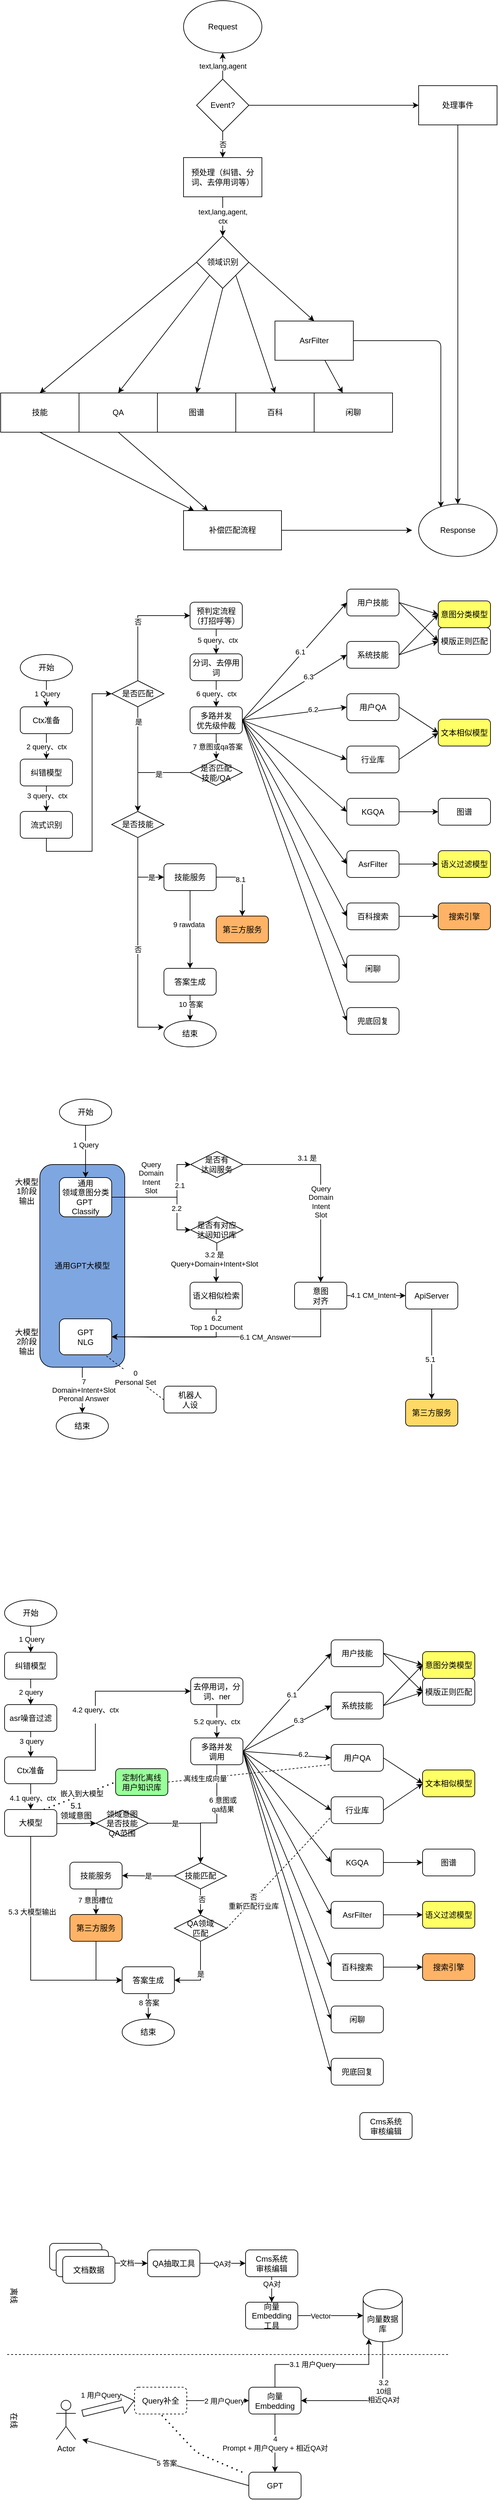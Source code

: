 <mxfile version="21.1.2" type="device">
  <diagram id="5It_eOWR2nQ3P0QtYyT7" name="第 1 页">
    <mxGraphModel dx="954" dy="593" grid="1" gridSize="10" guides="1" tooltips="1" connect="1" arrows="1" fold="1" page="1" pageScale="1" pageWidth="827" pageHeight="1169" math="0" shadow="0">
      <root>
        <mxCell id="0" />
        <mxCell id="1" parent="0" />
        <mxCell id="aiGLUDae-0-VISuI2IZF-44" value="通用GPT大模型" style="rounded=1;whiteSpace=wrap;html=1;fillColor=#7EA6E0;" parent="1" vertex="1">
          <mxGeometry x="90" y="1820" width="130" height="310" as="geometry" />
        </mxCell>
        <mxCell id="_eawi43iMi2p20u7QbAn-5" value="" style="edgeStyle=orthogonalEdgeStyle;rounded=0;orthogonalLoop=1;jettySize=auto;html=1;" parent="1" source="_eawi43iMi2p20u7QbAn-1" target="_eawi43iMi2p20u7QbAn-4" edge="1">
          <mxGeometry relative="1" as="geometry" />
        </mxCell>
        <mxCell id="_eawi43iMi2p20u7QbAn-1" value="Request" style="ellipse;whiteSpace=wrap;html=1;" parent="1" vertex="1">
          <mxGeometry x="310" y="40" width="120" height="80" as="geometry" />
        </mxCell>
        <mxCell id="_eawi43iMi2p20u7QbAn-2" value="领域识别" style="rhombus;whiteSpace=wrap;html=1;" parent="1" vertex="1">
          <mxGeometry x="330" y="400" width="80" height="80" as="geometry" />
        </mxCell>
        <mxCell id="_eawi43iMi2p20u7QbAn-3" value="技能" style="rounded=0;whiteSpace=wrap;html=1;" parent="1" vertex="1">
          <mxGeometry x="30" y="640" width="120" height="60" as="geometry" />
        </mxCell>
        <mxCell id="_eawi43iMi2p20u7QbAn-6" value="text,lang,agent" style="edgeStyle=orthogonalEdgeStyle;rounded=0;orthogonalLoop=1;jettySize=auto;html=1;startArrow=none;" parent="1" source="_eawi43iMi2p20u7QbAn-8" target="_eawi43iMi2p20u7QbAn-1" edge="1">
          <mxGeometry relative="1" as="geometry" />
        </mxCell>
        <mxCell id="_eawi43iMi2p20u7QbAn-7" value="text,lang,agent,&lt;br&gt;ctx" style="edgeStyle=orthogonalEdgeStyle;rounded=0;orthogonalLoop=1;jettySize=auto;html=1;" parent="1" source="_eawi43iMi2p20u7QbAn-4" target="_eawi43iMi2p20u7QbAn-2" edge="1">
          <mxGeometry relative="1" as="geometry" />
        </mxCell>
        <mxCell id="_eawi43iMi2p20u7QbAn-4" value="预处理（纠错、分词、去停用词等）" style="rounded=0;whiteSpace=wrap;html=1;" parent="1" vertex="1">
          <mxGeometry x="310" y="280" width="120" height="60" as="geometry" />
        </mxCell>
        <mxCell id="_eawi43iMi2p20u7QbAn-11" value="" style="edgeStyle=orthogonalEdgeStyle;rounded=0;orthogonalLoop=1;jettySize=auto;html=1;" parent="1" source="_eawi43iMi2p20u7QbAn-8" target="_eawi43iMi2p20u7QbAn-10" edge="1">
          <mxGeometry relative="1" as="geometry" />
        </mxCell>
        <mxCell id="_eawi43iMi2p20u7QbAn-8" value="Event?" style="rhombus;whiteSpace=wrap;html=1;" parent="1" vertex="1">
          <mxGeometry x="330" y="160" width="80" height="80" as="geometry" />
        </mxCell>
        <mxCell id="_eawi43iMi2p20u7QbAn-9" value="否" style="edgeStyle=orthogonalEdgeStyle;rounded=0;orthogonalLoop=1;jettySize=auto;html=1;endArrow=none;" parent="1" source="_eawi43iMi2p20u7QbAn-4" target="_eawi43iMi2p20u7QbAn-8" edge="1">
          <mxGeometry relative="1" as="geometry">
            <mxPoint x="370" y="280" as="sourcePoint" />
            <mxPoint x="370" y="120" as="targetPoint" />
          </mxGeometry>
        </mxCell>
        <mxCell id="_eawi43iMi2p20u7QbAn-14" value="" style="edgeStyle=orthogonalEdgeStyle;rounded=0;orthogonalLoop=1;jettySize=auto;html=1;entryX=0.5;entryY=0;entryDx=0;entryDy=0;" parent="1" source="_eawi43iMi2p20u7QbAn-10" target="_eawi43iMi2p20u7QbAn-33" edge="1">
          <mxGeometry relative="1" as="geometry">
            <mxPoint x="730" y="730" as="targetPoint" />
          </mxGeometry>
        </mxCell>
        <mxCell id="_eawi43iMi2p20u7QbAn-10" value="处理事件" style="rounded=0;whiteSpace=wrap;html=1;" parent="1" vertex="1">
          <mxGeometry x="670" y="170" width="120" height="60" as="geometry" />
        </mxCell>
        <mxCell id="_eawi43iMi2p20u7QbAn-15" value="&lt;span&gt;QA&lt;/span&gt;" style="rounded=0;whiteSpace=wrap;html=1;" parent="1" vertex="1">
          <mxGeometry x="150" y="640" width="120" height="60" as="geometry" />
        </mxCell>
        <mxCell id="_eawi43iMi2p20u7QbAn-21" value="" style="rounded=0;orthogonalLoop=1;jettySize=auto;html=1;" parent="1" source="_eawi43iMi2p20u7QbAn-16" target="_eawi43iMi2p20u7QbAn-17" edge="1">
          <mxGeometry relative="1" as="geometry" />
        </mxCell>
        <mxCell id="_eawi43iMi2p20u7QbAn-16" value="AsrFilter" style="rounded=0;whiteSpace=wrap;html=1;" parent="1" vertex="1">
          <mxGeometry x="450" y="530" width="120" height="60" as="geometry" />
        </mxCell>
        <mxCell id="_eawi43iMi2p20u7QbAn-17" value="闲聊" style="rounded=0;whiteSpace=wrap;html=1;" parent="1" vertex="1">
          <mxGeometry x="510" y="640" width="120" height="60" as="geometry" />
        </mxCell>
        <mxCell id="_eawi43iMi2p20u7QbAn-18" value="" style="endArrow=classic;html=1;entryX=0.5;entryY=0;entryDx=0;entryDy=0;exitX=0;exitY=0.5;exitDx=0;exitDy=0;" parent="1" source="_eawi43iMi2p20u7QbAn-2" target="_eawi43iMi2p20u7QbAn-3" edge="1">
          <mxGeometry width="50" height="50" relative="1" as="geometry">
            <mxPoint x="360" y="690" as="sourcePoint" />
            <mxPoint x="410" y="640" as="targetPoint" />
          </mxGeometry>
        </mxCell>
        <mxCell id="_eawi43iMi2p20u7QbAn-19" value="" style="endArrow=classic;html=1;exitX=0;exitY=1;exitDx=0;exitDy=0;entryX=0.5;entryY=0;entryDx=0;entryDy=0;" parent="1" source="_eawi43iMi2p20u7QbAn-2" target="_eawi43iMi2p20u7QbAn-15" edge="1">
          <mxGeometry width="50" height="50" relative="1" as="geometry">
            <mxPoint x="270" y="570" as="sourcePoint" />
            <mxPoint x="320" y="520" as="targetPoint" />
          </mxGeometry>
        </mxCell>
        <mxCell id="_eawi43iMi2p20u7QbAn-20" value="" style="endArrow=classic;html=1;exitX=1;exitY=0.5;exitDx=0;exitDy=0;entryX=0.5;entryY=0;entryDx=0;entryDy=0;" parent="1" source="_eawi43iMi2p20u7QbAn-2" target="_eawi43iMi2p20u7QbAn-16" edge="1">
          <mxGeometry width="50" height="50" relative="1" as="geometry">
            <mxPoint x="260" y="630" as="sourcePoint" />
            <mxPoint x="180" y="660" as="targetPoint" />
          </mxGeometry>
        </mxCell>
        <mxCell id="_eawi43iMi2p20u7QbAn-22" value="&lt;span&gt;图谱&lt;/span&gt;" style="rounded=0;whiteSpace=wrap;html=1;" parent="1" vertex="1">
          <mxGeometry x="270" y="640" width="120" height="60" as="geometry" />
        </mxCell>
        <mxCell id="_eawi43iMi2p20u7QbAn-23" value="" style="endArrow=classic;html=1;exitX=0.5;exitY=1;exitDx=0;exitDy=0;entryX=0.5;entryY=0;entryDx=0;entryDy=0;" parent="1" source="_eawi43iMi2p20u7QbAn-2" target="_eawi43iMi2p20u7QbAn-22" edge="1">
          <mxGeometry width="50" height="50" relative="1" as="geometry">
            <mxPoint x="390" y="580" as="sourcePoint" />
            <mxPoint x="440" y="530" as="targetPoint" />
          </mxGeometry>
        </mxCell>
        <mxCell id="_eawi43iMi2p20u7QbAn-24" value="" style="endArrow=classic;html=1;exitX=0.5;exitY=1;exitDx=0;exitDy=0;" parent="1" source="_eawi43iMi2p20u7QbAn-3" target="_eawi43iMi2p20u7QbAn-31" edge="1">
          <mxGeometry width="50" height="50" relative="1" as="geometry">
            <mxPoint x="140" y="810" as="sourcePoint" />
            <mxPoint x="670" y="770" as="targetPoint" />
          </mxGeometry>
        </mxCell>
        <mxCell id="_eawi43iMi2p20u7QbAn-25" value="" style="endArrow=classic;html=1;exitX=0.5;exitY=1;exitDx=0;exitDy=0;entryX=0.25;entryY=0;entryDx=0;entryDy=0;" parent="1" source="_eawi43iMi2p20u7QbAn-15" target="_eawi43iMi2p20u7QbAn-31" edge="1">
          <mxGeometry width="50" height="50" relative="1" as="geometry">
            <mxPoint x="360" y="630" as="sourcePoint" />
            <mxPoint x="670" y="770" as="targetPoint" />
          </mxGeometry>
        </mxCell>
        <mxCell id="_eawi43iMi2p20u7QbAn-28" value="" style="endArrow=classic;html=1;exitX=1;exitY=0.5;exitDx=0;exitDy=0;edgeStyle=orthogonalEdgeStyle;entryX=0.283;entryY=0.063;entryDx=0;entryDy=0;entryPerimeter=0;" parent="1" source="_eawi43iMi2p20u7QbAn-16" target="_eawi43iMi2p20u7QbAn-33" edge="1">
          <mxGeometry width="50" height="50" relative="1" as="geometry">
            <mxPoint x="580" y="640" as="sourcePoint" />
            <mxPoint x="700" y="740" as="targetPoint" />
          </mxGeometry>
        </mxCell>
        <mxCell id="_eawi43iMi2p20u7QbAn-29" value="&lt;span&gt;百科&lt;/span&gt;" style="rounded=0;whiteSpace=wrap;html=1;" parent="1" vertex="1">
          <mxGeometry x="390" y="640" width="120" height="60" as="geometry" />
        </mxCell>
        <mxCell id="_eawi43iMi2p20u7QbAn-30" value="" style="endArrow=classic;html=1;exitX=1;exitY=1;exitDx=0;exitDy=0;entryX=0.5;entryY=0;entryDx=0;entryDy=0;" parent="1" source="_eawi43iMi2p20u7QbAn-2" target="_eawi43iMi2p20u7QbAn-29" edge="1">
          <mxGeometry width="50" height="50" relative="1" as="geometry">
            <mxPoint x="360" y="570" as="sourcePoint" />
            <mxPoint x="410" y="520" as="targetPoint" />
          </mxGeometry>
        </mxCell>
        <mxCell id="_eawi43iMi2p20u7QbAn-31" value="补偿匹配流程" style="rounded=0;whiteSpace=wrap;html=1;" parent="1" vertex="1">
          <mxGeometry x="310" y="820" width="150" height="60" as="geometry" />
        </mxCell>
        <mxCell id="_eawi43iMi2p20u7QbAn-33" value="Response" style="ellipse;whiteSpace=wrap;html=1;" parent="1" vertex="1">
          <mxGeometry x="670" y="810" width="120" height="80" as="geometry" />
        </mxCell>
        <mxCell id="_eawi43iMi2p20u7QbAn-34" value="" style="endArrow=classic;html=1;exitX=1;exitY=0.5;exitDx=0;exitDy=0;" parent="1" source="_eawi43iMi2p20u7QbAn-31" edge="1">
          <mxGeometry width="50" height="50" relative="1" as="geometry">
            <mxPoint x="470" y="880" as="sourcePoint" />
            <mxPoint x="660" y="850" as="targetPoint" />
          </mxGeometry>
        </mxCell>
        <mxCell id="GCGnRvSo-Hf1qyKn_4VH-10" style="edgeStyle=orthogonalEdgeStyle;rounded=0;orthogonalLoop=1;jettySize=auto;html=1;exitX=0.5;exitY=1;exitDx=0;exitDy=0;" parent="1" source="GCGnRvSo-Hf1qyKn_4VH-3" target="GCGnRvSo-Hf1qyKn_4VH-4" edge="1">
          <mxGeometry relative="1" as="geometry" />
        </mxCell>
        <mxCell id="GCGnRvSo-Hf1qyKn_4VH-36" value="1 Query" style="edgeLabel;html=1;align=center;verticalAlign=middle;resizable=0;points=[];" parent="GCGnRvSo-Hf1qyKn_4VH-10" vertex="1" connectable="0">
          <mxGeometry y="1" relative="1" as="geometry">
            <mxPoint as="offset" />
          </mxGeometry>
        </mxCell>
        <mxCell id="GCGnRvSo-Hf1qyKn_4VH-3" value="开始" style="ellipse;whiteSpace=wrap;html=1;" parent="1" vertex="1">
          <mxGeometry x="60" y="1040" width="80" height="40" as="geometry" />
        </mxCell>
        <mxCell id="GCGnRvSo-Hf1qyKn_4VH-11" value="2 query、ctx" style="edgeStyle=orthogonalEdgeStyle;rounded=0;orthogonalLoop=1;jettySize=auto;html=1;exitX=0.5;exitY=1;exitDx=0;exitDy=0;entryX=0.5;entryY=0;entryDx=0;entryDy=0;" parent="1" source="GCGnRvSo-Hf1qyKn_4VH-4" target="GCGnRvSo-Hf1qyKn_4VH-5" edge="1">
          <mxGeometry relative="1" as="geometry" />
        </mxCell>
        <mxCell id="GCGnRvSo-Hf1qyKn_4VH-4" value="Ctx准备" style="rounded=1;whiteSpace=wrap;html=1;" parent="1" vertex="1">
          <mxGeometry x="60" y="1120" width="80" height="41" as="geometry" />
        </mxCell>
        <mxCell id="GCGnRvSo-Hf1qyKn_4VH-12" style="edgeStyle=orthogonalEdgeStyle;rounded=0;orthogonalLoop=1;jettySize=auto;html=1;exitX=0.5;exitY=1;exitDx=0;exitDy=0;entryX=0.5;entryY=0;entryDx=0;entryDy=0;" parent="1" source="GCGnRvSo-Hf1qyKn_4VH-5" target="GCGnRvSo-Hf1qyKn_4VH-6" edge="1">
          <mxGeometry relative="1" as="geometry" />
        </mxCell>
        <mxCell id="GCGnRvSo-Hf1qyKn_4VH-72" value="3 query、ctx" style="edgeLabel;html=1;align=center;verticalAlign=middle;resizable=0;points=[];" parent="GCGnRvSo-Hf1qyKn_4VH-12" vertex="1" connectable="0">
          <mxGeometry x="-0.231" y="1" relative="1" as="geometry">
            <mxPoint as="offset" />
          </mxGeometry>
        </mxCell>
        <mxCell id="GCGnRvSo-Hf1qyKn_4VH-5" value="纠错模型" style="rounded=1;whiteSpace=wrap;html=1;" parent="1" vertex="1">
          <mxGeometry x="60" y="1200" width="80" height="41" as="geometry" />
        </mxCell>
        <mxCell id="GCGnRvSo-Hf1qyKn_4VH-13" style="edgeStyle=orthogonalEdgeStyle;rounded=0;orthogonalLoop=1;jettySize=auto;html=1;exitX=0.5;exitY=1;exitDx=0;exitDy=0;entryX=0;entryY=0.5;entryDx=0;entryDy=0;" parent="1" source="GCGnRvSo-Hf1qyKn_4VH-6" target="GCGnRvSo-Hf1qyKn_4VH-7" edge="1">
          <mxGeometry relative="1" as="geometry" />
        </mxCell>
        <mxCell id="GCGnRvSo-Hf1qyKn_4VH-6" value="流式识别" style="rounded=1;whiteSpace=wrap;html=1;" parent="1" vertex="1">
          <mxGeometry x="60" y="1280" width="80" height="41" as="geometry" />
        </mxCell>
        <mxCell id="GCGnRvSo-Hf1qyKn_4VH-15" style="edgeStyle=orthogonalEdgeStyle;rounded=0;orthogonalLoop=1;jettySize=auto;html=1;exitX=0.5;exitY=1;exitDx=0;exitDy=0;entryX=0.5;entryY=0;entryDx=0;entryDy=0;" parent="1" source="GCGnRvSo-Hf1qyKn_4VH-7" target="GCGnRvSo-Hf1qyKn_4VH-14" edge="1">
          <mxGeometry relative="1" as="geometry" />
        </mxCell>
        <mxCell id="GCGnRvSo-Hf1qyKn_4VH-21" value="是" style="edgeLabel;html=1;align=center;verticalAlign=middle;resizable=0;points=[];" parent="GCGnRvSo-Hf1qyKn_4VH-15" vertex="1" connectable="0">
          <mxGeometry x="-0.713" y="1" relative="1" as="geometry">
            <mxPoint as="offset" />
          </mxGeometry>
        </mxCell>
        <mxCell id="GCGnRvSo-Hf1qyKn_4VH-20" value="否" style="edgeStyle=orthogonalEdgeStyle;rounded=0;orthogonalLoop=1;jettySize=auto;html=1;exitX=0.5;exitY=0;exitDx=0;exitDy=0;entryX=0;entryY=0.5;entryDx=0;entryDy=0;" parent="1" source="GCGnRvSo-Hf1qyKn_4VH-7" target="GCGnRvSo-Hf1qyKn_4VH-8" edge="1">
          <mxGeometry relative="1" as="geometry" />
        </mxCell>
        <mxCell id="GCGnRvSo-Hf1qyKn_4VH-7" value="是否匹配" style="rhombus;whiteSpace=wrap;html=1;" parent="1" vertex="1">
          <mxGeometry x="200" y="1080" width="80" height="40" as="geometry" />
        </mxCell>
        <mxCell id="GCGnRvSo-Hf1qyKn_4VH-23" style="edgeStyle=orthogonalEdgeStyle;rounded=0;orthogonalLoop=1;jettySize=auto;html=1;exitX=0.5;exitY=1;exitDx=0;exitDy=0;entryX=0.5;entryY=0;entryDx=0;entryDy=0;" parent="1" source="GCGnRvSo-Hf1qyKn_4VH-8" target="GCGnRvSo-Hf1qyKn_4VH-9" edge="1">
          <mxGeometry relative="1" as="geometry" />
        </mxCell>
        <mxCell id="GCGnRvSo-Hf1qyKn_4VH-73" value="5 query、ctx" style="edgeLabel;html=1;align=center;verticalAlign=middle;resizable=0;points=[];" parent="GCGnRvSo-Hf1qyKn_4VH-23" vertex="1" connectable="0">
          <mxGeometry x="-0.105" y="2" relative="1" as="geometry">
            <mxPoint as="offset" />
          </mxGeometry>
        </mxCell>
        <mxCell id="GCGnRvSo-Hf1qyKn_4VH-8" value="预判定流程（打招呼等）" style="rounded=1;whiteSpace=wrap;html=1;" parent="1" vertex="1">
          <mxGeometry x="320" y="960" width="80" height="41" as="geometry" />
        </mxCell>
        <mxCell id="GCGnRvSo-Hf1qyKn_4VH-24" value="6 query、ctx" style="edgeStyle=orthogonalEdgeStyle;rounded=0;orthogonalLoop=1;jettySize=auto;html=1;exitX=0.5;exitY=1;exitDx=0;exitDy=0;entryX=0.5;entryY=0;entryDx=0;entryDy=0;" parent="1" source="GCGnRvSo-Hf1qyKn_4VH-9" target="GCGnRvSo-Hf1qyKn_4VH-17" edge="1">
          <mxGeometry relative="1" as="geometry" />
        </mxCell>
        <mxCell id="GCGnRvSo-Hf1qyKn_4VH-9" value="分词、去停用词" style="rounded=1;whiteSpace=wrap;html=1;" parent="1" vertex="1">
          <mxGeometry x="320" y="1039" width="80" height="41" as="geometry" />
        </mxCell>
        <mxCell id="GCGnRvSo-Hf1qyKn_4VH-26" style="edgeStyle=orthogonalEdgeStyle;rounded=0;orthogonalLoop=1;jettySize=auto;html=1;exitX=0.5;exitY=1;exitDx=0;exitDy=0;entryX=0;entryY=0.5;entryDx=0;entryDy=0;" parent="1" source="GCGnRvSo-Hf1qyKn_4VH-14" target="GCGnRvSo-Hf1qyKn_4VH-16" edge="1">
          <mxGeometry relative="1" as="geometry" />
        </mxCell>
        <mxCell id="GCGnRvSo-Hf1qyKn_4VH-35" value="是" style="edgeLabel;html=1;align=center;verticalAlign=middle;resizable=0;points=[];" parent="GCGnRvSo-Hf1qyKn_4VH-26" vertex="1" connectable="0">
          <mxGeometry x="0.622" y="1" relative="1" as="geometry">
            <mxPoint y="1" as="offset" />
          </mxGeometry>
        </mxCell>
        <mxCell id="GCGnRvSo-Hf1qyKn_4VH-33" style="edgeStyle=orthogonalEdgeStyle;rounded=0;orthogonalLoop=1;jettySize=auto;html=1;exitX=0.5;exitY=1;exitDx=0;exitDy=0;entryX=0;entryY=0.25;entryDx=0;entryDy=0;entryPerimeter=0;" parent="1" source="GCGnRvSo-Hf1qyKn_4VH-14" target="GCGnRvSo-Hf1qyKn_4VH-31" edge="1">
          <mxGeometry relative="1" as="geometry" />
        </mxCell>
        <mxCell id="GCGnRvSo-Hf1qyKn_4VH-34" value="否" style="edgeLabel;html=1;align=center;verticalAlign=middle;resizable=0;points=[];" parent="GCGnRvSo-Hf1qyKn_4VH-33" vertex="1" connectable="0">
          <mxGeometry x="0.032" relative="1" as="geometry">
            <mxPoint as="offset" />
          </mxGeometry>
        </mxCell>
        <mxCell id="GCGnRvSo-Hf1qyKn_4VH-14" value="是否技能" style="rhombus;whiteSpace=wrap;html=1;" parent="1" vertex="1">
          <mxGeometry x="200" y="1280" width="80" height="40" as="geometry" />
        </mxCell>
        <mxCell id="GCGnRvSo-Hf1qyKn_4VH-28" style="edgeStyle=orthogonalEdgeStyle;rounded=0;orthogonalLoop=1;jettySize=auto;html=1;exitX=0.5;exitY=1;exitDx=0;exitDy=0;entryX=0.5;entryY=0;entryDx=0;entryDy=0;" parent="1" source="GCGnRvSo-Hf1qyKn_4VH-16" target="GCGnRvSo-Hf1qyKn_4VH-27" edge="1">
          <mxGeometry relative="1" as="geometry" />
        </mxCell>
        <mxCell id="GCGnRvSo-Hf1qyKn_4VH-76" value="9 rawdata" style="edgeLabel;html=1;align=center;verticalAlign=middle;resizable=0;points=[];" parent="GCGnRvSo-Hf1qyKn_4VH-28" vertex="1" connectable="0">
          <mxGeometry x="-0.126" y="-2" relative="1" as="geometry">
            <mxPoint as="offset" />
          </mxGeometry>
        </mxCell>
        <mxCell id="GCGnRvSo-Hf1qyKn_4VH-30" style="edgeStyle=orthogonalEdgeStyle;rounded=0;orthogonalLoop=1;jettySize=auto;html=1;exitX=1;exitY=0.5;exitDx=0;exitDy=0;entryX=0.5;entryY=0;entryDx=0;entryDy=0;" parent="1" source="GCGnRvSo-Hf1qyKn_4VH-16" target="GCGnRvSo-Hf1qyKn_4VH-29" edge="1">
          <mxGeometry relative="1" as="geometry">
            <mxPoint x="410" y="1381" as="targetPoint" />
          </mxGeometry>
        </mxCell>
        <mxCell id="GCGnRvSo-Hf1qyKn_4VH-75" value="8.1" style="edgeLabel;html=1;align=center;verticalAlign=middle;resizable=0;points=[];" parent="GCGnRvSo-Hf1qyKn_4VH-30" vertex="1" connectable="0">
          <mxGeometry x="-0.126" y="-3" relative="1" as="geometry">
            <mxPoint as="offset" />
          </mxGeometry>
        </mxCell>
        <mxCell id="GCGnRvSo-Hf1qyKn_4VH-16" value="技能服务" style="rounded=1;whiteSpace=wrap;html=1;" parent="1" vertex="1">
          <mxGeometry x="280" y="1360" width="80" height="41" as="geometry" />
        </mxCell>
        <mxCell id="GCGnRvSo-Hf1qyKn_4VH-25" style="edgeStyle=orthogonalEdgeStyle;rounded=0;orthogonalLoop=1;jettySize=auto;html=1;exitX=0.5;exitY=1;exitDx=0;exitDy=0;" parent="1" source="GCGnRvSo-Hf1qyKn_4VH-17" edge="1">
          <mxGeometry relative="1" as="geometry">
            <mxPoint x="360" y="1200" as="targetPoint" />
          </mxGeometry>
        </mxCell>
        <mxCell id="GCGnRvSo-Hf1qyKn_4VH-74" value="7 意图或qa答案" style="edgeLabel;html=1;align=center;verticalAlign=middle;resizable=0;points=[];" parent="GCGnRvSo-Hf1qyKn_4VH-25" vertex="1" connectable="0">
          <mxGeometry x="0.026" y="2" relative="1" as="geometry">
            <mxPoint as="offset" />
          </mxGeometry>
        </mxCell>
        <mxCell id="GCGnRvSo-Hf1qyKn_4VH-53" style="edgeStyle=none;rounded=0;orthogonalLoop=1;jettySize=auto;html=1;exitX=1;exitY=0.5;exitDx=0;exitDy=0;entryX=0;entryY=0.5;entryDx=0;entryDy=0;" parent="1" source="GCGnRvSo-Hf1qyKn_4VH-17" target="GCGnRvSo-Hf1qyKn_4VH-37" edge="1">
          <mxGeometry relative="1" as="geometry" />
        </mxCell>
        <mxCell id="GCGnRvSo-Hf1qyKn_4VH-78" value="6.1&amp;nbsp;" style="edgeLabel;html=1;align=center;verticalAlign=middle;resizable=0;points=[];" parent="GCGnRvSo-Hf1qyKn_4VH-53" vertex="1" connectable="0">
          <mxGeometry x="0.145" y="2" relative="1" as="geometry">
            <mxPoint as="offset" />
          </mxGeometry>
        </mxCell>
        <mxCell id="GCGnRvSo-Hf1qyKn_4VH-54" style="edgeStyle=none;rounded=0;orthogonalLoop=1;jettySize=auto;html=1;exitX=1;exitY=0.5;exitDx=0;exitDy=0;entryX=0;entryY=0.5;entryDx=0;entryDy=0;" parent="1" source="GCGnRvSo-Hf1qyKn_4VH-17" target="GCGnRvSo-Hf1qyKn_4VH-39" edge="1">
          <mxGeometry relative="1" as="geometry" />
        </mxCell>
        <mxCell id="GCGnRvSo-Hf1qyKn_4VH-79" value="6.3" style="edgeLabel;html=1;align=center;verticalAlign=middle;resizable=0;points=[];" parent="GCGnRvSo-Hf1qyKn_4VH-54" vertex="1" connectable="0">
          <mxGeometry x="0.281" y="3" relative="1" as="geometry">
            <mxPoint as="offset" />
          </mxGeometry>
        </mxCell>
        <mxCell id="GCGnRvSo-Hf1qyKn_4VH-55" style="edgeStyle=none;rounded=0;orthogonalLoop=1;jettySize=auto;html=1;exitX=1;exitY=0.5;exitDx=0;exitDy=0;entryX=0;entryY=0.5;entryDx=0;entryDy=0;" parent="1" source="GCGnRvSo-Hf1qyKn_4VH-17" target="GCGnRvSo-Hf1qyKn_4VH-38" edge="1">
          <mxGeometry relative="1" as="geometry" />
        </mxCell>
        <mxCell id="GCGnRvSo-Hf1qyKn_4VH-80" value="6.2" style="edgeLabel;html=1;align=center;verticalAlign=middle;resizable=0;points=[];" parent="GCGnRvSo-Hf1qyKn_4VH-55" vertex="1" connectable="0">
          <mxGeometry x="0.355" y="3" relative="1" as="geometry">
            <mxPoint as="offset" />
          </mxGeometry>
        </mxCell>
        <mxCell id="GCGnRvSo-Hf1qyKn_4VH-56" style="edgeStyle=none;rounded=0;orthogonalLoop=1;jettySize=auto;html=1;exitX=1;exitY=0.5;exitDx=0;exitDy=0;entryX=0;entryY=0.5;entryDx=0;entryDy=0;" parent="1" source="GCGnRvSo-Hf1qyKn_4VH-17" target="GCGnRvSo-Hf1qyKn_4VH-40" edge="1">
          <mxGeometry relative="1" as="geometry" />
        </mxCell>
        <mxCell id="GCGnRvSo-Hf1qyKn_4VH-57" style="edgeStyle=none;rounded=0;orthogonalLoop=1;jettySize=auto;html=1;exitX=1;exitY=0.5;exitDx=0;exitDy=0;entryX=0;entryY=0.5;entryDx=0;entryDy=0;" parent="1" source="GCGnRvSo-Hf1qyKn_4VH-17" target="GCGnRvSo-Hf1qyKn_4VH-41" edge="1">
          <mxGeometry relative="1" as="geometry" />
        </mxCell>
        <mxCell id="GCGnRvSo-Hf1qyKn_4VH-58" style="edgeStyle=none;rounded=0;orthogonalLoop=1;jettySize=auto;html=1;exitX=1;exitY=0.5;exitDx=0;exitDy=0;entryX=0;entryY=0.5;entryDx=0;entryDy=0;" parent="1" source="GCGnRvSo-Hf1qyKn_4VH-17" target="GCGnRvSo-Hf1qyKn_4VH-43" edge="1">
          <mxGeometry relative="1" as="geometry" />
        </mxCell>
        <mxCell id="GCGnRvSo-Hf1qyKn_4VH-59" style="edgeStyle=none;rounded=0;orthogonalLoop=1;jettySize=auto;html=1;exitX=1;exitY=0.5;exitDx=0;exitDy=0;entryX=0;entryY=0.5;entryDx=0;entryDy=0;" parent="1" source="GCGnRvSo-Hf1qyKn_4VH-17" target="GCGnRvSo-Hf1qyKn_4VH-44" edge="1">
          <mxGeometry relative="1" as="geometry" />
        </mxCell>
        <mxCell id="GCGnRvSo-Hf1qyKn_4VH-60" style="edgeStyle=none;rounded=0;orthogonalLoop=1;jettySize=auto;html=1;exitX=1;exitY=0.5;exitDx=0;exitDy=0;entryX=0;entryY=0.5;entryDx=0;entryDy=0;" parent="1" source="GCGnRvSo-Hf1qyKn_4VH-17" target="GCGnRvSo-Hf1qyKn_4VH-45" edge="1">
          <mxGeometry relative="1" as="geometry" />
        </mxCell>
        <mxCell id="GCGnRvSo-Hf1qyKn_4VH-67" style="edgeStyle=none;rounded=0;orthogonalLoop=1;jettySize=auto;html=1;exitX=1;exitY=0.5;exitDx=0;exitDy=0;entryX=0;entryY=0.5;entryDx=0;entryDy=0;" parent="1" source="GCGnRvSo-Hf1qyKn_4VH-17" target="GCGnRvSo-Hf1qyKn_4VH-66" edge="1">
          <mxGeometry relative="1" as="geometry" />
        </mxCell>
        <mxCell id="GCGnRvSo-Hf1qyKn_4VH-17" value="多路并发&lt;br&gt;优先级仲裁" style="rounded=1;whiteSpace=wrap;html=1;" parent="1" vertex="1">
          <mxGeometry x="320" y="1120" width="80" height="41" as="geometry" />
        </mxCell>
        <mxCell id="GCGnRvSo-Hf1qyKn_4VH-19" style="edgeStyle=orthogonalEdgeStyle;rounded=0;orthogonalLoop=1;jettySize=auto;html=1;exitX=0;exitY=0.5;exitDx=0;exitDy=0;entryX=0.5;entryY=0;entryDx=0;entryDy=0;" parent="1" source="GCGnRvSo-Hf1qyKn_4VH-18" target="GCGnRvSo-Hf1qyKn_4VH-14" edge="1">
          <mxGeometry relative="1" as="geometry" />
        </mxCell>
        <mxCell id="GCGnRvSo-Hf1qyKn_4VH-22" value="是" style="edgeLabel;html=1;align=center;verticalAlign=middle;resizable=0;points=[];" parent="GCGnRvSo-Hf1qyKn_4VH-19" vertex="1" connectable="0">
          <mxGeometry x="-0.312" y="2" relative="1" as="geometry">
            <mxPoint as="offset" />
          </mxGeometry>
        </mxCell>
        <mxCell id="GCGnRvSo-Hf1qyKn_4VH-18" value="是否匹配&lt;br&gt;技能/QA" style="rhombus;whiteSpace=wrap;html=1;" parent="1" vertex="1">
          <mxGeometry x="320" y="1200.5" width="80" height="40" as="geometry" />
        </mxCell>
        <mxCell id="GCGnRvSo-Hf1qyKn_4VH-32" style="edgeStyle=orthogonalEdgeStyle;rounded=0;orthogonalLoop=1;jettySize=auto;html=1;exitX=0.5;exitY=1;exitDx=0;exitDy=0;entryX=0.5;entryY=0;entryDx=0;entryDy=0;" parent="1" source="GCGnRvSo-Hf1qyKn_4VH-27" target="GCGnRvSo-Hf1qyKn_4VH-31" edge="1">
          <mxGeometry relative="1" as="geometry" />
        </mxCell>
        <mxCell id="GCGnRvSo-Hf1qyKn_4VH-77" value="10 答案" style="edgeLabel;html=1;align=center;verticalAlign=middle;resizable=0;points=[];" parent="GCGnRvSo-Hf1qyKn_4VH-32" vertex="1" connectable="0">
          <mxGeometry x="-0.282" y="1" relative="1" as="geometry">
            <mxPoint as="offset" />
          </mxGeometry>
        </mxCell>
        <mxCell id="GCGnRvSo-Hf1qyKn_4VH-27" value="答案生成" style="rounded=1;whiteSpace=wrap;html=1;" parent="1" vertex="1">
          <mxGeometry x="280" y="1520" width="80" height="41" as="geometry" />
        </mxCell>
        <mxCell id="GCGnRvSo-Hf1qyKn_4VH-29" value="第三方服务" style="rounded=1;whiteSpace=wrap;html=1;fillColor=#FFB366;" parent="1" vertex="1">
          <mxGeometry x="360" y="1440" width="80" height="41" as="geometry" />
        </mxCell>
        <mxCell id="GCGnRvSo-Hf1qyKn_4VH-31" value="结束" style="ellipse;whiteSpace=wrap;html=1;" parent="1" vertex="1">
          <mxGeometry x="280" y="1600" width="80" height="40" as="geometry" />
        </mxCell>
        <mxCell id="GCGnRvSo-Hf1qyKn_4VH-49" style="rounded=0;orthogonalLoop=1;jettySize=auto;html=1;exitX=1;exitY=0.5;exitDx=0;exitDy=0;entryX=0;entryY=0.5;entryDx=0;entryDy=0;" parent="1" source="GCGnRvSo-Hf1qyKn_4VH-37" target="GCGnRvSo-Hf1qyKn_4VH-46" edge="1">
          <mxGeometry relative="1" as="geometry" />
        </mxCell>
        <mxCell id="GCGnRvSo-Hf1qyKn_4VH-51" style="edgeStyle=none;rounded=0;orthogonalLoop=1;jettySize=auto;html=1;exitX=1;exitY=0.5;exitDx=0;exitDy=0;entryX=0;entryY=0.5;entryDx=0;entryDy=0;" parent="1" source="GCGnRvSo-Hf1qyKn_4VH-37" target="GCGnRvSo-Hf1qyKn_4VH-48" edge="1">
          <mxGeometry relative="1" as="geometry" />
        </mxCell>
        <mxCell id="GCGnRvSo-Hf1qyKn_4VH-37" value="用户技能" style="rounded=1;whiteSpace=wrap;html=1;" parent="1" vertex="1">
          <mxGeometry x="560" y="940" width="80" height="41" as="geometry" />
        </mxCell>
        <mxCell id="GCGnRvSo-Hf1qyKn_4VH-62" style="edgeStyle=none;rounded=0;orthogonalLoop=1;jettySize=auto;html=1;exitX=1;exitY=0.5;exitDx=0;exitDy=0;entryX=0;entryY=0.5;entryDx=0;entryDy=0;" parent="1" source="GCGnRvSo-Hf1qyKn_4VH-38" target="GCGnRvSo-Hf1qyKn_4VH-61" edge="1">
          <mxGeometry relative="1" as="geometry" />
        </mxCell>
        <mxCell id="GCGnRvSo-Hf1qyKn_4VH-38" value="用户QA" style="rounded=1;whiteSpace=wrap;html=1;" parent="1" vertex="1">
          <mxGeometry x="560" y="1100" width="80" height="41" as="geometry" />
        </mxCell>
        <mxCell id="GCGnRvSo-Hf1qyKn_4VH-50" style="rounded=0;orthogonalLoop=1;jettySize=auto;html=1;exitX=1;exitY=0.5;exitDx=0;exitDy=0;entryX=0;entryY=0.5;entryDx=0;entryDy=0;" parent="1" source="GCGnRvSo-Hf1qyKn_4VH-39" target="GCGnRvSo-Hf1qyKn_4VH-46" edge="1">
          <mxGeometry relative="1" as="geometry">
            <mxPoint x="700" y="970" as="targetPoint" />
          </mxGeometry>
        </mxCell>
        <mxCell id="GCGnRvSo-Hf1qyKn_4VH-52" style="edgeStyle=none;rounded=0;orthogonalLoop=1;jettySize=auto;html=1;exitX=1;exitY=0.5;exitDx=0;exitDy=0;" parent="1" source="GCGnRvSo-Hf1qyKn_4VH-39" edge="1">
          <mxGeometry relative="1" as="geometry">
            <mxPoint x="700" y="1020" as="targetPoint" />
          </mxGeometry>
        </mxCell>
        <mxCell id="GCGnRvSo-Hf1qyKn_4VH-39" value="系统技能" style="rounded=1;whiteSpace=wrap;html=1;" parent="1" vertex="1">
          <mxGeometry x="560" y="1020" width="80" height="41" as="geometry" />
        </mxCell>
        <mxCell id="GCGnRvSo-Hf1qyKn_4VH-63" style="edgeStyle=none;rounded=0;orthogonalLoop=1;jettySize=auto;html=1;exitX=1;exitY=0.5;exitDx=0;exitDy=0;" parent="1" source="GCGnRvSo-Hf1qyKn_4VH-40" edge="1">
          <mxGeometry relative="1" as="geometry">
            <mxPoint x="700" y="1160" as="targetPoint" />
          </mxGeometry>
        </mxCell>
        <mxCell id="GCGnRvSo-Hf1qyKn_4VH-40" value="行业库" style="rounded=1;whiteSpace=wrap;html=1;" parent="1" vertex="1">
          <mxGeometry x="560" y="1180" width="80" height="41" as="geometry" />
        </mxCell>
        <mxCell id="GCGnRvSo-Hf1qyKn_4VH-69" style="edgeStyle=none;rounded=0;orthogonalLoop=1;jettySize=auto;html=1;exitX=1;exitY=0.5;exitDx=0;exitDy=0;entryX=0;entryY=0.5;entryDx=0;entryDy=0;" parent="1" source="GCGnRvSo-Hf1qyKn_4VH-41" target="GCGnRvSo-Hf1qyKn_4VH-64" edge="1">
          <mxGeometry relative="1" as="geometry" />
        </mxCell>
        <mxCell id="GCGnRvSo-Hf1qyKn_4VH-41" value="KGQA" style="rounded=1;whiteSpace=wrap;html=1;" parent="1" vertex="1">
          <mxGeometry x="560" y="1260" width="80" height="41" as="geometry" />
        </mxCell>
        <mxCell id="GCGnRvSo-Hf1qyKn_4VH-71" style="edgeStyle=none;rounded=0;orthogonalLoop=1;jettySize=auto;html=1;exitX=1;exitY=0.5;exitDx=0;exitDy=0;entryX=0;entryY=0.5;entryDx=0;entryDy=0;" parent="1" source="GCGnRvSo-Hf1qyKn_4VH-43" target="GCGnRvSo-Hf1qyKn_4VH-70" edge="1">
          <mxGeometry relative="1" as="geometry" />
        </mxCell>
        <mxCell id="GCGnRvSo-Hf1qyKn_4VH-43" value="AsrFilter" style="rounded=1;whiteSpace=wrap;html=1;" parent="1" vertex="1">
          <mxGeometry x="560" y="1340" width="80" height="41" as="geometry" />
        </mxCell>
        <mxCell id="GCGnRvSo-Hf1qyKn_4VH-68" style="edgeStyle=none;rounded=0;orthogonalLoop=1;jettySize=auto;html=1;exitX=1;exitY=0.5;exitDx=0;exitDy=0;entryX=0;entryY=0.5;entryDx=0;entryDy=0;" parent="1" source="GCGnRvSo-Hf1qyKn_4VH-44" target="GCGnRvSo-Hf1qyKn_4VH-65" edge="1">
          <mxGeometry relative="1" as="geometry" />
        </mxCell>
        <mxCell id="GCGnRvSo-Hf1qyKn_4VH-44" value="&lt;span&gt;百科搜索&lt;/span&gt;" style="rounded=1;whiteSpace=wrap;html=1;" parent="1" vertex="1">
          <mxGeometry x="560" y="1420" width="80" height="41" as="geometry" />
        </mxCell>
        <mxCell id="GCGnRvSo-Hf1qyKn_4VH-45" value="&lt;span&gt;闲聊&lt;/span&gt;" style="rounded=1;whiteSpace=wrap;html=1;" parent="1" vertex="1">
          <mxGeometry x="560" y="1500" width="80" height="41" as="geometry" />
        </mxCell>
        <mxCell id="GCGnRvSo-Hf1qyKn_4VH-46" value="意图分类模型" style="rounded=1;whiteSpace=wrap;html=1;fillColor=#FFFF66;" parent="1" vertex="1">
          <mxGeometry x="700" y="958" width="80" height="41" as="geometry" />
        </mxCell>
        <mxCell id="GCGnRvSo-Hf1qyKn_4VH-48" value="模版正则匹配" style="rounded=1;whiteSpace=wrap;html=1;" parent="1" vertex="1">
          <mxGeometry x="700" y="999" width="80" height="41" as="geometry" />
        </mxCell>
        <mxCell id="GCGnRvSo-Hf1qyKn_4VH-61" value="文本相似模型" style="rounded=1;whiteSpace=wrap;html=1;fillColor=#FFFF66;" parent="1" vertex="1">
          <mxGeometry x="700" y="1139" width="80" height="41" as="geometry" />
        </mxCell>
        <mxCell id="GCGnRvSo-Hf1qyKn_4VH-64" value="图谱" style="rounded=1;whiteSpace=wrap;html=1;" parent="1" vertex="1">
          <mxGeometry x="700" y="1260" width="80" height="41" as="geometry" />
        </mxCell>
        <mxCell id="GCGnRvSo-Hf1qyKn_4VH-65" value="搜索引擎" style="rounded=1;whiteSpace=wrap;html=1;fillColor=#FFB366;" parent="1" vertex="1">
          <mxGeometry x="700" y="1420" width="80" height="41" as="geometry" />
        </mxCell>
        <mxCell id="GCGnRvSo-Hf1qyKn_4VH-66" value="兜底回复" style="rounded=1;whiteSpace=wrap;html=1;" parent="1" vertex="1">
          <mxGeometry x="560" y="1580" width="80" height="41" as="geometry" />
        </mxCell>
        <mxCell id="GCGnRvSo-Hf1qyKn_4VH-70" value="语义过滤模型" style="rounded=1;whiteSpace=wrap;html=1;fillColor=#FFFF66;" parent="1" vertex="1">
          <mxGeometry x="700" y="1340" width="80" height="41" as="geometry" />
        </mxCell>
        <mxCell id="xp8vzO69bOnUm1rzO7Q3-77" style="edgeStyle=orthogonalEdgeStyle;rounded=0;orthogonalLoop=1;jettySize=auto;html=1;exitX=0.5;exitY=1;exitDx=0;exitDy=0;" parent="1" source="xp8vzO69bOnUm1rzO7Q3-79" target="xp8vzO69bOnUm1rzO7Q3-81" edge="1">
          <mxGeometry relative="1" as="geometry" />
        </mxCell>
        <mxCell id="xp8vzO69bOnUm1rzO7Q3-78" value="1 Query" style="edgeLabel;html=1;align=center;verticalAlign=middle;resizable=0;points=[];" parent="xp8vzO69bOnUm1rzO7Q3-77" vertex="1" connectable="0">
          <mxGeometry y="1" relative="1" as="geometry">
            <mxPoint as="offset" />
          </mxGeometry>
        </mxCell>
        <mxCell id="xp8vzO69bOnUm1rzO7Q3-79" value="开始" style="ellipse;whiteSpace=wrap;html=1;" parent="1" vertex="1">
          <mxGeometry x="36" y="2486" width="80" height="40" as="geometry" />
        </mxCell>
        <mxCell id="xp8vzO69bOnUm1rzO7Q3-80" value="2 query" style="edgeStyle=orthogonalEdgeStyle;rounded=0;orthogonalLoop=1;jettySize=auto;html=1;exitX=0.5;exitY=1;exitDx=0;exitDy=0;entryX=0.5;entryY=0;entryDx=0;entryDy=0;" parent="1" source="xp8vzO69bOnUm1rzO7Q3-81" target="xp8vzO69bOnUm1rzO7Q3-84" edge="1">
          <mxGeometry relative="1" as="geometry" />
        </mxCell>
        <mxCell id="xp8vzO69bOnUm1rzO7Q3-81" value="纠错模型" style="rounded=1;whiteSpace=wrap;html=1;" parent="1" vertex="1">
          <mxGeometry x="36" y="2566" width="80" height="41" as="geometry" />
        </mxCell>
        <mxCell id="xp8vzO69bOnUm1rzO7Q3-82" style="edgeStyle=orthogonalEdgeStyle;rounded=0;orthogonalLoop=1;jettySize=auto;html=1;exitX=0.5;exitY=1;exitDx=0;exitDy=0;entryX=0.5;entryY=0;entryDx=0;entryDy=0;" parent="1" source="xp8vzO69bOnUm1rzO7Q3-84" target="xp8vzO69bOnUm1rzO7Q3-86" edge="1">
          <mxGeometry relative="1" as="geometry" />
        </mxCell>
        <mxCell id="xp8vzO69bOnUm1rzO7Q3-83" value="3 query" style="edgeLabel;html=1;align=center;verticalAlign=middle;resizable=0;points=[];" parent="xp8vzO69bOnUm1rzO7Q3-82" vertex="1" connectable="0">
          <mxGeometry x="-0.231" y="1" relative="1" as="geometry">
            <mxPoint as="offset" />
          </mxGeometry>
        </mxCell>
        <mxCell id="xp8vzO69bOnUm1rzO7Q3-84" value="&lt;span&gt;asr噪音过滤&lt;/span&gt;" style="rounded=1;whiteSpace=wrap;html=1;" parent="1" vertex="1">
          <mxGeometry x="36" y="2646" width="80" height="41" as="geometry" />
        </mxCell>
        <mxCell id="xp8vzO69bOnUm1rzO7Q3-85" style="edgeStyle=orthogonalEdgeStyle;rounded=0;orthogonalLoop=1;jettySize=auto;html=1;exitX=0.5;exitY=1;exitDx=0;exitDy=0;entryX=0.5;entryY=0;entryDx=0;entryDy=0;" parent="1" source="xp8vzO69bOnUm1rzO7Q3-86" target="xp8vzO69bOnUm1rzO7Q3-154" edge="1">
          <mxGeometry relative="1" as="geometry" />
        </mxCell>
        <mxCell id="xp8vzO69bOnUm1rzO7Q3-155" value="4.1 query、ctx" style="edgeLabel;html=1;align=center;verticalAlign=middle;resizable=0;points=[];" parent="xp8vzO69bOnUm1rzO7Q3-85" vertex="1" connectable="0">
          <mxGeometry x="0.08" y="3" relative="1" as="geometry">
            <mxPoint as="offset" />
          </mxGeometry>
        </mxCell>
        <mxCell id="xp8vzO69bOnUm1rzO7Q3-157" style="edgeStyle=orthogonalEdgeStyle;rounded=0;orthogonalLoop=1;jettySize=auto;html=1;exitX=1;exitY=0.5;exitDx=0;exitDy=0;entryX=0;entryY=0.5;entryDx=0;entryDy=0;" parent="1" source="xp8vzO69bOnUm1rzO7Q3-86" target="xp8vzO69bOnUm1rzO7Q3-156" edge="1">
          <mxGeometry relative="1" as="geometry">
            <Array as="points">
              <mxPoint x="175" y="2747" />
              <mxPoint x="175" y="2626" />
            </Array>
          </mxGeometry>
        </mxCell>
        <mxCell id="xp8vzO69bOnUm1rzO7Q3-158" value="4.2 query、ctx&lt;br&gt;&amp;nbsp;" style="edgeLabel;html=1;align=center;verticalAlign=middle;resizable=0;points=[];" parent="xp8vzO69bOnUm1rzO7Q3-157" vertex="1" connectable="0">
          <mxGeometry x="-0.103" relative="1" as="geometry">
            <mxPoint y="1" as="offset" />
          </mxGeometry>
        </mxCell>
        <mxCell id="xp8vzO69bOnUm1rzO7Q3-86" value="Ctx准备" style="rounded=1;whiteSpace=wrap;html=1;" parent="1" vertex="1">
          <mxGeometry x="36" y="2726" width="80" height="41" as="geometry" />
        </mxCell>
        <mxCell id="xp8vzO69bOnUm1rzO7Q3-163" style="edgeStyle=orthogonalEdgeStyle;rounded=0;orthogonalLoop=1;jettySize=auto;html=1;exitX=1;exitY=0.5;exitDx=0;exitDy=0;entryX=0.5;entryY=0;entryDx=0;entryDy=0;" parent="1" source="xp8vzO69bOnUm1rzO7Q3-90" target="xp8vzO69bOnUm1rzO7Q3-161" edge="1">
          <mxGeometry relative="1" as="geometry" />
        </mxCell>
        <mxCell id="xp8vzO69bOnUm1rzO7Q3-164" value="是" style="edgeLabel;html=1;align=center;verticalAlign=middle;resizable=0;points=[];" parent="xp8vzO69bOnUm1rzO7Q3-163" vertex="1" connectable="0">
          <mxGeometry x="0.015" y="1" relative="1" as="geometry">
            <mxPoint x="-31" y="1" as="offset" />
          </mxGeometry>
        </mxCell>
        <mxCell id="xp8vzO69bOnUm1rzO7Q3-90" value="领域意图&lt;br&gt;是否技能&lt;br&gt;QA范围" style="rhombus;whiteSpace=wrap;html=1;" parent="1" vertex="1">
          <mxGeometry x="176" y="2807.5" width="80" height="40" as="geometry" />
        </mxCell>
        <mxCell id="xp8vzO69bOnUm1rzO7Q3-94" value="5.2 query、ctx" style="edgeStyle=orthogonalEdgeStyle;rounded=0;orthogonalLoop=1;jettySize=auto;html=1;exitX=0.5;exitY=1;exitDx=0;exitDy=0;entryX=0.5;entryY=0;entryDx=0;entryDy=0;" parent="1" source="xp8vzO69bOnUm1rzO7Q3-156" target="xp8vzO69bOnUm1rzO7Q3-120" edge="1">
          <mxGeometry relative="1" as="geometry">
            <mxPoint x="361" y="2687" as="sourcePoint" />
          </mxGeometry>
        </mxCell>
        <mxCell id="xp8vzO69bOnUm1rzO7Q3-106" style="edgeStyle=orthogonalEdgeStyle;rounded=0;orthogonalLoop=1;jettySize=auto;html=1;exitX=0.5;exitY=1;exitDx=0;exitDy=0;entryX=0.5;entryY=0;entryDx=0;entryDy=0;" parent="1" source="xp8vzO69bOnUm1rzO7Q3-120" target="xp8vzO69bOnUm1rzO7Q3-161" edge="1">
          <mxGeometry relative="1" as="geometry">
            <mxPoint x="361" y="2807" as="targetPoint" />
            <Array as="points">
              <mxPoint x="361" y="2827" />
              <mxPoint x="336" y="2827" />
            </Array>
          </mxGeometry>
        </mxCell>
        <mxCell id="xp8vzO69bOnUm1rzO7Q3-107" value="6 意图或&lt;br&gt;qa结果" style="edgeLabel;html=1;align=center;verticalAlign=middle;resizable=0;points=[];" parent="xp8vzO69bOnUm1rzO7Q3-106" vertex="1" connectable="0">
          <mxGeometry x="0.026" y="2" relative="1" as="geometry">
            <mxPoint x="10" y="-30" as="offset" />
          </mxGeometry>
        </mxCell>
        <mxCell id="xp8vzO69bOnUm1rzO7Q3-108" style="edgeStyle=none;rounded=0;orthogonalLoop=1;jettySize=auto;html=1;exitX=1;exitY=0.5;exitDx=0;exitDy=0;entryX=0;entryY=0.5;entryDx=0;entryDy=0;" parent="1" source="xp8vzO69bOnUm1rzO7Q3-120" target="xp8vzO69bOnUm1rzO7Q3-131" edge="1">
          <mxGeometry relative="1" as="geometry" />
        </mxCell>
        <mxCell id="xp8vzO69bOnUm1rzO7Q3-109" value="6.1&amp;nbsp;" style="edgeLabel;html=1;align=center;verticalAlign=middle;resizable=0;points=[];" parent="xp8vzO69bOnUm1rzO7Q3-108" vertex="1" connectable="0">
          <mxGeometry x="0.145" y="2" relative="1" as="geometry">
            <mxPoint as="offset" />
          </mxGeometry>
        </mxCell>
        <mxCell id="xp8vzO69bOnUm1rzO7Q3-110" style="edgeStyle=none;rounded=0;orthogonalLoop=1;jettySize=auto;html=1;exitX=1;exitY=0.5;exitDx=0;exitDy=0;entryX=0;entryY=0.5;entryDx=0;entryDy=0;" parent="1" source="xp8vzO69bOnUm1rzO7Q3-120" target="xp8vzO69bOnUm1rzO7Q3-136" edge="1">
          <mxGeometry relative="1" as="geometry" />
        </mxCell>
        <mxCell id="xp8vzO69bOnUm1rzO7Q3-111" value="6.3" style="edgeLabel;html=1;align=center;verticalAlign=middle;resizable=0;points=[];" parent="xp8vzO69bOnUm1rzO7Q3-110" vertex="1" connectable="0">
          <mxGeometry x="0.281" y="3" relative="1" as="geometry">
            <mxPoint as="offset" />
          </mxGeometry>
        </mxCell>
        <mxCell id="xp8vzO69bOnUm1rzO7Q3-112" style="edgeStyle=none;rounded=0;orthogonalLoop=1;jettySize=auto;html=1;exitX=1;exitY=0.5;exitDx=0;exitDy=0;entryX=0;entryY=0.5;entryDx=0;entryDy=0;" parent="1" source="xp8vzO69bOnUm1rzO7Q3-120" target="xp8vzO69bOnUm1rzO7Q3-133" edge="1">
          <mxGeometry relative="1" as="geometry" />
        </mxCell>
        <mxCell id="xp8vzO69bOnUm1rzO7Q3-113" value="6.2" style="edgeLabel;html=1;align=center;verticalAlign=middle;resizable=0;points=[];" parent="xp8vzO69bOnUm1rzO7Q3-112" vertex="1" connectable="0">
          <mxGeometry x="0.355" y="3" relative="1" as="geometry">
            <mxPoint as="offset" />
          </mxGeometry>
        </mxCell>
        <mxCell id="xp8vzO69bOnUm1rzO7Q3-114" style="edgeStyle=none;rounded=0;orthogonalLoop=1;jettySize=auto;html=1;exitX=1;exitY=0.5;exitDx=0;exitDy=0;entryX=0;entryY=0.5;entryDx=0;entryDy=0;" parent="1" source="xp8vzO69bOnUm1rzO7Q3-120" target="xp8vzO69bOnUm1rzO7Q3-138" edge="1">
          <mxGeometry relative="1" as="geometry" />
        </mxCell>
        <mxCell id="xp8vzO69bOnUm1rzO7Q3-115" style="edgeStyle=none;rounded=0;orthogonalLoop=1;jettySize=auto;html=1;exitX=1;exitY=0.5;exitDx=0;exitDy=0;entryX=0;entryY=0.5;entryDx=0;entryDy=0;" parent="1" source="xp8vzO69bOnUm1rzO7Q3-120" target="xp8vzO69bOnUm1rzO7Q3-140" edge="1">
          <mxGeometry relative="1" as="geometry" />
        </mxCell>
        <mxCell id="xp8vzO69bOnUm1rzO7Q3-116" style="edgeStyle=none;rounded=0;orthogonalLoop=1;jettySize=auto;html=1;exitX=1;exitY=0.5;exitDx=0;exitDy=0;entryX=0;entryY=0.5;entryDx=0;entryDy=0;" parent="1" source="xp8vzO69bOnUm1rzO7Q3-120" target="xp8vzO69bOnUm1rzO7Q3-142" edge="1">
          <mxGeometry relative="1" as="geometry" />
        </mxCell>
        <mxCell id="xp8vzO69bOnUm1rzO7Q3-117" style="edgeStyle=none;rounded=0;orthogonalLoop=1;jettySize=auto;html=1;exitX=1;exitY=0.5;exitDx=0;exitDy=0;entryX=0;entryY=0.5;entryDx=0;entryDy=0;" parent="1" source="xp8vzO69bOnUm1rzO7Q3-120" target="xp8vzO69bOnUm1rzO7Q3-144" edge="1">
          <mxGeometry relative="1" as="geometry" />
        </mxCell>
        <mxCell id="xp8vzO69bOnUm1rzO7Q3-118" style="edgeStyle=none;rounded=0;orthogonalLoop=1;jettySize=auto;html=1;exitX=1;exitY=0.5;exitDx=0;exitDy=0;entryX=0;entryY=0.5;entryDx=0;entryDy=0;" parent="1" source="xp8vzO69bOnUm1rzO7Q3-120" target="xp8vzO69bOnUm1rzO7Q3-145" edge="1">
          <mxGeometry relative="1" as="geometry" />
        </mxCell>
        <mxCell id="xp8vzO69bOnUm1rzO7Q3-119" style="edgeStyle=none;rounded=0;orthogonalLoop=1;jettySize=auto;html=1;exitX=1;exitY=0.5;exitDx=0;exitDy=0;entryX=0;entryY=0.5;entryDx=0;entryDy=0;" parent="1" source="xp8vzO69bOnUm1rzO7Q3-120" target="xp8vzO69bOnUm1rzO7Q3-151" edge="1">
          <mxGeometry relative="1" as="geometry" />
        </mxCell>
        <mxCell id="xp8vzO69bOnUm1rzO7Q3-120" value="多路并发&lt;br&gt;调用" style="rounded=1;whiteSpace=wrap;html=1;" parent="1" vertex="1">
          <mxGeometry x="321" y="2697" width="80" height="41" as="geometry" />
        </mxCell>
        <mxCell id="xp8vzO69bOnUm1rzO7Q3-174" value="是" style="edgeStyle=orthogonalEdgeStyle;rounded=0;orthogonalLoop=1;jettySize=auto;html=1;exitX=0.5;exitY=1;exitDx=0;exitDy=0;entryX=1;entryY=0.5;entryDx=0;entryDy=0;" parent="1" source="xp8vzO69bOnUm1rzO7Q3-123" target="xp8vzO69bOnUm1rzO7Q3-126" edge="1">
          <mxGeometry relative="1" as="geometry" />
        </mxCell>
        <mxCell id="xp8vzO69bOnUm1rzO7Q3-123" value="QA领域&lt;br&gt;匹配" style="rhombus;whiteSpace=wrap;html=1;" parent="1" vertex="1">
          <mxGeometry x="296" y="2968" width="80" height="40" as="geometry" />
        </mxCell>
        <mxCell id="xp8vzO69bOnUm1rzO7Q3-124" style="edgeStyle=orthogonalEdgeStyle;rounded=0;orthogonalLoop=1;jettySize=auto;html=1;exitX=0.5;exitY=1;exitDx=0;exitDy=0;entryX=0.5;entryY=0;entryDx=0;entryDy=0;" parent="1" source="xp8vzO69bOnUm1rzO7Q3-126" target="xp8vzO69bOnUm1rzO7Q3-128" edge="1">
          <mxGeometry relative="1" as="geometry" />
        </mxCell>
        <mxCell id="xp8vzO69bOnUm1rzO7Q3-125" value="8 答案" style="edgeLabel;html=1;align=center;verticalAlign=middle;resizable=0;points=[];" parent="xp8vzO69bOnUm1rzO7Q3-124" vertex="1" connectable="0">
          <mxGeometry x="-0.282" y="1" relative="1" as="geometry">
            <mxPoint as="offset" />
          </mxGeometry>
        </mxCell>
        <mxCell id="xp8vzO69bOnUm1rzO7Q3-126" value="答案生成" style="rounded=1;whiteSpace=wrap;html=1;" parent="1" vertex="1">
          <mxGeometry x="216" y="3047" width="80" height="41" as="geometry" />
        </mxCell>
        <mxCell id="xp8vzO69bOnUm1rzO7Q3-175" style="edgeStyle=orthogonalEdgeStyle;rounded=0;orthogonalLoop=1;jettySize=auto;html=1;exitX=0.5;exitY=1;exitDx=0;exitDy=0;entryX=0;entryY=0.5;entryDx=0;entryDy=0;" parent="1" source="xp8vzO69bOnUm1rzO7Q3-127" target="xp8vzO69bOnUm1rzO7Q3-126" edge="1">
          <mxGeometry relative="1" as="geometry" />
        </mxCell>
        <mxCell id="xp8vzO69bOnUm1rzO7Q3-127" value="第三方服务" style="rounded=1;whiteSpace=wrap;html=1;fillColor=#FFB366;" parent="1" vertex="1">
          <mxGeometry x="136" y="2967" width="80" height="41" as="geometry" />
        </mxCell>
        <mxCell id="xp8vzO69bOnUm1rzO7Q3-128" value="结束" style="ellipse;whiteSpace=wrap;html=1;" parent="1" vertex="1">
          <mxGeometry x="216" y="3127" width="80" height="40" as="geometry" />
        </mxCell>
        <mxCell id="xp8vzO69bOnUm1rzO7Q3-129" style="rounded=0;orthogonalLoop=1;jettySize=auto;html=1;exitX=1;exitY=0.5;exitDx=0;exitDy=0;entryX=0;entryY=0.5;entryDx=0;entryDy=0;" parent="1" source="xp8vzO69bOnUm1rzO7Q3-131" target="xp8vzO69bOnUm1rzO7Q3-146" edge="1">
          <mxGeometry relative="1" as="geometry" />
        </mxCell>
        <mxCell id="xp8vzO69bOnUm1rzO7Q3-130" style="edgeStyle=none;rounded=0;orthogonalLoop=1;jettySize=auto;html=1;exitX=1;exitY=0.5;exitDx=0;exitDy=0;entryX=0;entryY=0.5;entryDx=0;entryDy=0;" parent="1" source="xp8vzO69bOnUm1rzO7Q3-131" target="xp8vzO69bOnUm1rzO7Q3-147" edge="1">
          <mxGeometry relative="1" as="geometry" />
        </mxCell>
        <mxCell id="xp8vzO69bOnUm1rzO7Q3-131" value="用户技能" style="rounded=1;whiteSpace=wrap;html=1;" parent="1" vertex="1">
          <mxGeometry x="536" y="2547" width="80" height="41" as="geometry" />
        </mxCell>
        <mxCell id="xp8vzO69bOnUm1rzO7Q3-132" style="edgeStyle=none;rounded=0;orthogonalLoop=1;jettySize=auto;html=1;exitX=1;exitY=0.5;exitDx=0;exitDy=0;entryX=0;entryY=0.5;entryDx=0;entryDy=0;" parent="1" source="xp8vzO69bOnUm1rzO7Q3-133" target="xp8vzO69bOnUm1rzO7Q3-148" edge="1">
          <mxGeometry relative="1" as="geometry" />
        </mxCell>
        <mxCell id="xp8vzO69bOnUm1rzO7Q3-133" value="用户QA" style="rounded=1;whiteSpace=wrap;html=1;" parent="1" vertex="1">
          <mxGeometry x="536" y="2707" width="80" height="41" as="geometry" />
        </mxCell>
        <mxCell id="xp8vzO69bOnUm1rzO7Q3-134" style="rounded=0;orthogonalLoop=1;jettySize=auto;html=1;exitX=1;exitY=0.5;exitDx=0;exitDy=0;entryX=0;entryY=0.5;entryDx=0;entryDy=0;" parent="1" source="xp8vzO69bOnUm1rzO7Q3-136" target="xp8vzO69bOnUm1rzO7Q3-146" edge="1">
          <mxGeometry relative="1" as="geometry">
            <mxPoint x="676" y="2577" as="targetPoint" />
          </mxGeometry>
        </mxCell>
        <mxCell id="xp8vzO69bOnUm1rzO7Q3-135" style="edgeStyle=none;rounded=0;orthogonalLoop=1;jettySize=auto;html=1;exitX=1;exitY=0.5;exitDx=0;exitDy=0;" parent="1" source="xp8vzO69bOnUm1rzO7Q3-136" edge="1">
          <mxGeometry relative="1" as="geometry">
            <mxPoint x="676" y="2627" as="targetPoint" />
          </mxGeometry>
        </mxCell>
        <mxCell id="xp8vzO69bOnUm1rzO7Q3-136" value="系统技能" style="rounded=1;whiteSpace=wrap;html=1;" parent="1" vertex="1">
          <mxGeometry x="536" y="2627" width="80" height="41" as="geometry" />
        </mxCell>
        <mxCell id="xp8vzO69bOnUm1rzO7Q3-137" style="edgeStyle=none;rounded=0;orthogonalLoop=1;jettySize=auto;html=1;exitX=1;exitY=0.5;exitDx=0;exitDy=0;" parent="1" source="xp8vzO69bOnUm1rzO7Q3-138" edge="1">
          <mxGeometry relative="1" as="geometry">
            <mxPoint x="676" y="2767" as="targetPoint" />
          </mxGeometry>
        </mxCell>
        <mxCell id="xp8vzO69bOnUm1rzO7Q3-138" value="行业库" style="rounded=1;whiteSpace=wrap;html=1;" parent="1" vertex="1">
          <mxGeometry x="536" y="2787" width="80" height="41" as="geometry" />
        </mxCell>
        <mxCell id="xp8vzO69bOnUm1rzO7Q3-139" style="edgeStyle=none;rounded=0;orthogonalLoop=1;jettySize=auto;html=1;exitX=1;exitY=0.5;exitDx=0;exitDy=0;entryX=0;entryY=0.5;entryDx=0;entryDy=0;" parent="1" source="xp8vzO69bOnUm1rzO7Q3-140" target="xp8vzO69bOnUm1rzO7Q3-149" edge="1">
          <mxGeometry relative="1" as="geometry" />
        </mxCell>
        <mxCell id="xp8vzO69bOnUm1rzO7Q3-140" value="KGQA" style="rounded=1;whiteSpace=wrap;html=1;" parent="1" vertex="1">
          <mxGeometry x="536" y="2867" width="80" height="41" as="geometry" />
        </mxCell>
        <mxCell id="xp8vzO69bOnUm1rzO7Q3-141" style="edgeStyle=none;rounded=0;orthogonalLoop=1;jettySize=auto;html=1;exitX=1;exitY=0.5;exitDx=0;exitDy=0;entryX=0;entryY=0.5;entryDx=0;entryDy=0;" parent="1" source="xp8vzO69bOnUm1rzO7Q3-142" target="xp8vzO69bOnUm1rzO7Q3-152" edge="1">
          <mxGeometry relative="1" as="geometry" />
        </mxCell>
        <mxCell id="xp8vzO69bOnUm1rzO7Q3-142" value="AsrFilter" style="rounded=1;whiteSpace=wrap;html=1;" parent="1" vertex="1">
          <mxGeometry x="536" y="2947" width="80" height="41" as="geometry" />
        </mxCell>
        <mxCell id="xp8vzO69bOnUm1rzO7Q3-143" style="edgeStyle=none;rounded=0;orthogonalLoop=1;jettySize=auto;html=1;exitX=1;exitY=0.5;exitDx=0;exitDy=0;entryX=0;entryY=0.5;entryDx=0;entryDy=0;" parent="1" source="xp8vzO69bOnUm1rzO7Q3-144" target="xp8vzO69bOnUm1rzO7Q3-150" edge="1">
          <mxGeometry relative="1" as="geometry" />
        </mxCell>
        <mxCell id="xp8vzO69bOnUm1rzO7Q3-144" value="&lt;span&gt;百科搜索&lt;/span&gt;" style="rounded=1;whiteSpace=wrap;html=1;" parent="1" vertex="1">
          <mxGeometry x="536" y="3027" width="80" height="41" as="geometry" />
        </mxCell>
        <mxCell id="xp8vzO69bOnUm1rzO7Q3-145" value="&lt;span&gt;闲聊&lt;/span&gt;" style="rounded=1;whiteSpace=wrap;html=1;" parent="1" vertex="1">
          <mxGeometry x="536" y="3107" width="80" height="41" as="geometry" />
        </mxCell>
        <mxCell id="xp8vzO69bOnUm1rzO7Q3-146" value="意图分类模型" style="rounded=1;whiteSpace=wrap;html=1;fillColor=#FFFF66;" parent="1" vertex="1">
          <mxGeometry x="676" y="2565" width="80" height="41" as="geometry" />
        </mxCell>
        <mxCell id="xp8vzO69bOnUm1rzO7Q3-147" value="模版正则匹配" style="rounded=1;whiteSpace=wrap;html=1;" parent="1" vertex="1">
          <mxGeometry x="676" y="2606" width="80" height="41" as="geometry" />
        </mxCell>
        <mxCell id="xp8vzO69bOnUm1rzO7Q3-148" value="文本相似模型" style="rounded=1;whiteSpace=wrap;html=1;fillColor=#FFFF66;" parent="1" vertex="1">
          <mxGeometry x="676" y="2746" width="80" height="41" as="geometry" />
        </mxCell>
        <mxCell id="xp8vzO69bOnUm1rzO7Q3-149" value="图谱" style="rounded=1;whiteSpace=wrap;html=1;" parent="1" vertex="1">
          <mxGeometry x="676" y="2867" width="80" height="41" as="geometry" />
        </mxCell>
        <mxCell id="xp8vzO69bOnUm1rzO7Q3-150" value="搜索引擎" style="rounded=1;whiteSpace=wrap;html=1;fillColor=#FFB366;" parent="1" vertex="1">
          <mxGeometry x="676" y="3027" width="80" height="41" as="geometry" />
        </mxCell>
        <mxCell id="xp8vzO69bOnUm1rzO7Q3-151" value="兜底回复" style="rounded=1;whiteSpace=wrap;html=1;" parent="1" vertex="1">
          <mxGeometry x="536" y="3187" width="80" height="41" as="geometry" />
        </mxCell>
        <mxCell id="xp8vzO69bOnUm1rzO7Q3-152" value="语义过滤模型" style="rounded=1;whiteSpace=wrap;html=1;fillColor=#FFFF66;" parent="1" vertex="1">
          <mxGeometry x="676" y="2947" width="80" height="41" as="geometry" />
        </mxCell>
        <mxCell id="xp8vzO69bOnUm1rzO7Q3-159" style="edgeStyle=orthogonalEdgeStyle;rounded=0;orthogonalLoop=1;jettySize=auto;html=1;exitX=1;exitY=0.5;exitDx=0;exitDy=0;entryX=0;entryY=0.5;entryDx=0;entryDy=0;" parent="1" source="xp8vzO69bOnUm1rzO7Q3-154" target="xp8vzO69bOnUm1rzO7Q3-90" edge="1">
          <mxGeometry relative="1" as="geometry">
            <mxPoint x="176" y="2857" as="targetPoint" />
            <Array as="points">
              <mxPoint x="116" y="2828" />
              <mxPoint x="146" y="2828" />
            </Array>
          </mxGeometry>
        </mxCell>
        <mxCell id="xp8vzO69bOnUm1rzO7Q3-160" value="&lt;span style=&quot;font-size: 12px ; background-color: rgb(248 , 249 , 250)&quot;&gt;5.1&lt;br&gt;领域意图&lt;/span&gt;" style="edgeLabel;html=1;align=center;verticalAlign=middle;resizable=0;points=[];" parent="xp8vzO69bOnUm1rzO7Q3-159" vertex="1" connectable="0">
          <mxGeometry x="0.008" y="-2" relative="1" as="geometry">
            <mxPoint x="-1" y="-22" as="offset" />
          </mxGeometry>
        </mxCell>
        <mxCell id="xp8vzO69bOnUm1rzO7Q3-185" style="edgeStyle=orthogonalEdgeStyle;rounded=0;orthogonalLoop=1;jettySize=auto;html=1;exitX=0.5;exitY=1;exitDx=0;exitDy=0;entryX=0;entryY=0.5;entryDx=0;entryDy=0;" parent="1" source="xp8vzO69bOnUm1rzO7Q3-154" target="xp8vzO69bOnUm1rzO7Q3-126" edge="1">
          <mxGeometry relative="1" as="geometry" />
        </mxCell>
        <mxCell id="xp8vzO69bOnUm1rzO7Q3-186" value="5.3 大模型输出" style="edgeLabel;html=1;align=center;verticalAlign=middle;resizable=0;points=[];" parent="xp8vzO69bOnUm1rzO7Q3-185" vertex="1" connectable="0">
          <mxGeometry x="-0.358" y="2" relative="1" as="geometry">
            <mxPoint as="offset" />
          </mxGeometry>
        </mxCell>
        <mxCell id="xp8vzO69bOnUm1rzO7Q3-154" value="大模型" style="rounded=1;whiteSpace=wrap;html=1;" parent="1" vertex="1">
          <mxGeometry x="36" y="2806.5" width="80" height="41" as="geometry" />
        </mxCell>
        <mxCell id="xp8vzO69bOnUm1rzO7Q3-156" value="去停用词，分词、ner" style="rounded=1;whiteSpace=wrap;html=1;" parent="1" vertex="1">
          <mxGeometry x="321" y="2605" width="80" height="41" as="geometry" />
        </mxCell>
        <mxCell id="xp8vzO69bOnUm1rzO7Q3-170" value="是" style="edgeStyle=orthogonalEdgeStyle;rounded=0;orthogonalLoop=1;jettySize=auto;html=1;exitX=0;exitY=0.5;exitDx=0;exitDy=0;entryX=1;entryY=0.5;entryDx=0;entryDy=0;" parent="1" source="xp8vzO69bOnUm1rzO7Q3-161" target="xp8vzO69bOnUm1rzO7Q3-105" edge="1">
          <mxGeometry relative="1" as="geometry" />
        </mxCell>
        <mxCell id="xp8vzO69bOnUm1rzO7Q3-172" style="edgeStyle=orthogonalEdgeStyle;rounded=0;orthogonalLoop=1;jettySize=auto;html=1;exitX=0.5;exitY=1;exitDx=0;exitDy=0;entryX=0.5;entryY=0;entryDx=0;entryDy=0;" parent="1" source="xp8vzO69bOnUm1rzO7Q3-161" target="xp8vzO69bOnUm1rzO7Q3-123" edge="1">
          <mxGeometry relative="1" as="geometry" />
        </mxCell>
        <mxCell id="xp8vzO69bOnUm1rzO7Q3-173" value="否" style="edgeLabel;html=1;align=center;verticalAlign=middle;resizable=0;points=[];" parent="xp8vzO69bOnUm1rzO7Q3-172" vertex="1" connectable="0">
          <mxGeometry x="-0.2" y="2" relative="1" as="geometry">
            <mxPoint as="offset" />
          </mxGeometry>
        </mxCell>
        <mxCell id="xp8vzO69bOnUm1rzO7Q3-161" value="技能匹配" style="rhombus;whiteSpace=wrap;html=1;" parent="1" vertex="1">
          <mxGeometry x="296" y="2888" width="80" height="40" as="geometry" />
        </mxCell>
        <mxCell id="xp8vzO69bOnUm1rzO7Q3-171" style="edgeStyle=orthogonalEdgeStyle;rounded=0;orthogonalLoop=1;jettySize=auto;html=1;exitX=0.5;exitY=1;exitDx=0;exitDy=0;entryX=0.5;entryY=0;entryDx=0;entryDy=0;" parent="1" source="xp8vzO69bOnUm1rzO7Q3-105" target="xp8vzO69bOnUm1rzO7Q3-127" edge="1">
          <mxGeometry relative="1" as="geometry" />
        </mxCell>
        <mxCell id="xp8vzO69bOnUm1rzO7Q3-183" value="7 意图槽位" style="edgeLabel;html=1;align=center;verticalAlign=middle;resizable=0;points=[];" parent="xp8vzO69bOnUm1rzO7Q3-171" vertex="1" connectable="0">
          <mxGeometry x="-0.128" y="-1" relative="1" as="geometry">
            <mxPoint as="offset" />
          </mxGeometry>
        </mxCell>
        <mxCell id="xp8vzO69bOnUm1rzO7Q3-105" value="技能服务" style="rounded=1;whiteSpace=wrap;html=1;" parent="1" vertex="1">
          <mxGeometry x="136" y="2887" width="80" height="41" as="geometry" />
        </mxCell>
        <mxCell id="xp8vzO69bOnUm1rzO7Q3-180" value="" style="endArrow=none;dashed=1;html=1;entryX=0;entryY=0.75;entryDx=0;entryDy=0;" parent="1" target="xp8vzO69bOnUm1rzO7Q3-138" edge="1">
          <mxGeometry width="50" height="50" relative="1" as="geometry">
            <mxPoint x="376" y="2988" as="sourcePoint" />
            <mxPoint x="426" y="2938" as="targetPoint" />
          </mxGeometry>
        </mxCell>
        <mxCell id="xp8vzO69bOnUm1rzO7Q3-181" value="否&lt;br&gt;重新匹配行业库" style="edgeLabel;html=1;align=center;verticalAlign=middle;resizable=0;points=[];" parent="xp8vzO69bOnUm1rzO7Q3-180" vertex="1" connectable="0">
          <mxGeometry x="-0.709" relative="1" as="geometry">
            <mxPoint x="17" y="-16" as="offset" />
          </mxGeometry>
        </mxCell>
        <mxCell id="xp8vzO69bOnUm1rzO7Q3-187" value="定制化离线&lt;br&gt;用户知识库" style="rounded=1;whiteSpace=wrap;html=1;fillColor=#99FF99;" parent="1" vertex="1">
          <mxGeometry x="206" y="2744" width="80" height="41" as="geometry" />
        </mxCell>
        <mxCell id="xp8vzO69bOnUm1rzO7Q3-188" value="" style="endArrow=none;dashed=1;html=1;exitX=1;exitY=0.5;exitDx=0;exitDy=0;entryX=0;entryY=0.75;entryDx=0;entryDy=0;" parent="1" source="xp8vzO69bOnUm1rzO7Q3-187" target="xp8vzO69bOnUm1rzO7Q3-133" edge="1">
          <mxGeometry width="50" height="50" relative="1" as="geometry">
            <mxPoint x="296" y="2807" as="sourcePoint" />
            <mxPoint x="346" y="2757" as="targetPoint" />
          </mxGeometry>
        </mxCell>
        <mxCell id="xp8vzO69bOnUm1rzO7Q3-192" value="离线生成向量" style="edgeLabel;html=1;align=center;verticalAlign=middle;resizable=0;points=[];" parent="xp8vzO69bOnUm1rzO7Q3-188" vertex="1" connectable="0">
          <mxGeometry x="-0.544" relative="1" as="geometry">
            <mxPoint as="offset" />
          </mxGeometry>
        </mxCell>
        <mxCell id="xp8vzO69bOnUm1rzO7Q3-190" value="" style="endArrow=none;dashed=1;html=1;dashPattern=1 3;strokeWidth=2;exitX=0.75;exitY=0;exitDx=0;exitDy=0;entryX=0;entryY=0.5;entryDx=0;entryDy=0;" parent="1" source="xp8vzO69bOnUm1rzO7Q3-154" target="xp8vzO69bOnUm1rzO7Q3-187" edge="1">
          <mxGeometry width="50" height="50" relative="1" as="geometry">
            <mxPoint x="166" y="2807" as="sourcePoint" />
            <mxPoint x="216" y="2757" as="targetPoint" />
          </mxGeometry>
        </mxCell>
        <mxCell id="xp8vzO69bOnUm1rzO7Q3-191" value="嵌入到大模型" style="edgeLabel;html=1;align=center;verticalAlign=middle;resizable=0;points=[];" parent="xp8vzO69bOnUm1rzO7Q3-190" vertex="1" connectable="0">
          <mxGeometry x="0.069" y="2" relative="1" as="geometry">
            <mxPoint as="offset" />
          </mxGeometry>
        </mxCell>
        <mxCell id="aiGLUDae-0-VISuI2IZF-1" value="通用&lt;br&gt;领域意图分类&lt;br&gt;GPT&amp;nbsp;&lt;br&gt;Classify" style="rounded=1;whiteSpace=wrap;html=1;" parent="1" vertex="1">
          <mxGeometry x="120" y="1840" width="80" height="60" as="geometry" />
        </mxCell>
        <mxCell id="aiGLUDae-0-VISuI2IZF-5" style="edgeStyle=orthogonalEdgeStyle;rounded=0;orthogonalLoop=1;jettySize=auto;html=1;exitX=1;exitY=0.5;exitDx=0;exitDy=0;entryX=0;entryY=0.5;entryDx=0;entryDy=0;" parent="1" source="aiGLUDae-0-VISuI2IZF-1" target="aiGLUDae-0-VISuI2IZF-4" edge="1">
          <mxGeometry relative="1" as="geometry">
            <mxPoint x="198" y="1938.5" as="sourcePoint" />
            <Array as="points">
              <mxPoint x="300" y="1870" />
              <mxPoint x="300" y="1820" />
            </Array>
          </mxGeometry>
        </mxCell>
        <mxCell id="Dk-12gayqnb7cVJPHFkw-5" value="2.1" style="edgeLabel;html=1;align=center;verticalAlign=middle;resizable=0;points=[];" parent="aiGLUDae-0-VISuI2IZF-5" vertex="1" connectable="0">
          <mxGeometry x="0.382" y="-4" relative="1" as="geometry">
            <mxPoint as="offset" />
          </mxGeometry>
        </mxCell>
        <mxCell id="aiGLUDae-0-VISuI2IZF-7" style="edgeStyle=orthogonalEdgeStyle;rounded=0;orthogonalLoop=1;jettySize=auto;html=1;exitX=1;exitY=0.5;exitDx=0;exitDy=0;entryX=0.5;entryY=0;entryDx=0;entryDy=0;" parent="1" source="aiGLUDae-0-VISuI2IZF-4" target="aiGLUDae-0-VISuI2IZF-17" edge="1">
          <mxGeometry relative="1" as="geometry">
            <mxPoint x="320" y="1960" as="targetPoint" />
          </mxGeometry>
        </mxCell>
        <mxCell id="aiGLUDae-0-VISuI2IZF-18" value="Query&lt;br&gt;Domain&lt;br&gt;Intent&lt;br&gt;Slot" style="edgeLabel;html=1;align=center;verticalAlign=middle;resizable=0;points=[];" parent="aiGLUDae-0-VISuI2IZF-7" vertex="1" connectable="0">
          <mxGeometry x="0.152" y="-2" relative="1" as="geometry">
            <mxPoint x="2" y="4" as="offset" />
          </mxGeometry>
        </mxCell>
        <mxCell id="aiGLUDae-0-VISuI2IZF-21" value="3.1 是" style="edgeLabel;html=1;align=center;verticalAlign=middle;resizable=0;points=[];" parent="aiGLUDae-0-VISuI2IZF-7" vertex="1" connectable="0">
          <mxGeometry x="-0.324" y="3" relative="1" as="geometry">
            <mxPoint x="-3" y="-7" as="offset" />
          </mxGeometry>
        </mxCell>
        <mxCell id="aiGLUDae-0-VISuI2IZF-11" value="Query &lt;br&gt;Domain &lt;br&gt;Intent&lt;br&gt;Slot" style="edgeStyle=orthogonalEdgeStyle;rounded=0;orthogonalLoop=1;jettySize=auto;html=1;entryX=0;entryY=0.5;entryDx=0;entryDy=0;exitX=1;exitY=0.5;exitDx=0;exitDy=0;" parent="1" source="aiGLUDae-0-VISuI2IZF-1" target="aiGLUDae-0-VISuI2IZF-10" edge="1">
          <mxGeometry x="-0.298" y="30" relative="1" as="geometry">
            <mxPoint x="230" y="1930" as="sourcePoint" />
            <Array as="points">
              <mxPoint x="300" y="1870" />
              <mxPoint x="300" y="1920" />
            </Array>
            <mxPoint as="offset" />
          </mxGeometry>
        </mxCell>
        <mxCell id="Dk-12gayqnb7cVJPHFkw-8" value="2.2" style="edgeLabel;html=1;align=center;verticalAlign=middle;resizable=0;points=[];" parent="aiGLUDae-0-VISuI2IZF-11" vertex="1" connectable="0">
          <mxGeometry x="0.368" y="-1" relative="1" as="geometry">
            <mxPoint as="offset" />
          </mxGeometry>
        </mxCell>
        <mxCell id="aiGLUDae-0-VISuI2IZF-4" value="是否有&lt;br&gt;达闼服务" style="rhombus;whiteSpace=wrap;html=1;" parent="1" vertex="1">
          <mxGeometry x="321" y="1800" width="80" height="40" as="geometry" />
        </mxCell>
        <mxCell id="aiGLUDae-0-VISuI2IZF-49" style="edgeStyle=orthogonalEdgeStyle;rounded=0;orthogonalLoop=1;jettySize=auto;html=1;exitX=0.5;exitY=1;exitDx=0;exitDy=0;entryX=0.5;entryY=0;entryDx=0;entryDy=0;" parent="1" source="aiGLUDae-0-VISuI2IZF-6" target="aiGLUDae-0-VISuI2IZF-8" edge="1">
          <mxGeometry relative="1" as="geometry" />
        </mxCell>
        <mxCell id="aiGLUDae-0-VISuI2IZF-55" value="5.1&amp;nbsp;" style="edgeLabel;html=1;align=center;verticalAlign=middle;resizable=0;points=[];" parent="aiGLUDae-0-VISuI2IZF-49" vertex="1" connectable="0">
          <mxGeometry x="0.1" y="-1" relative="1" as="geometry">
            <mxPoint y="1" as="offset" />
          </mxGeometry>
        </mxCell>
        <mxCell id="aiGLUDae-0-VISuI2IZF-6" value="ApiServer" style="rounded=1;whiteSpace=wrap;html=1;" parent="1" vertex="1">
          <mxGeometry x="650" y="2000" width="80" height="41" as="geometry" />
        </mxCell>
        <mxCell id="aiGLUDae-0-VISuI2IZF-8" value="第三方服务" style="rounded=1;whiteSpace=wrap;html=1;fillColor=#FFD966;" parent="1" vertex="1">
          <mxGeometry x="650" y="2179" width="80" height="41" as="geometry" />
        </mxCell>
        <mxCell id="Dk-12gayqnb7cVJPHFkw-1" style="edgeStyle=orthogonalEdgeStyle;rounded=0;orthogonalLoop=1;jettySize=auto;html=1;exitX=0.5;exitY=1;exitDx=0;exitDy=0;entryX=0.5;entryY=0;entryDx=0;entryDy=0;" parent="1" source="aiGLUDae-0-VISuI2IZF-10" target="aiGLUDae-0-VISuI2IZF-25" edge="1">
          <mxGeometry relative="1" as="geometry">
            <mxPoint x="361" y="2000" as="sourcePoint" />
          </mxGeometry>
        </mxCell>
        <mxCell id="Dk-12gayqnb7cVJPHFkw-2" value="3.2 是&lt;br&gt;Query+Domain+Intent+Slot" style="edgeLabel;html=1;align=center;verticalAlign=middle;resizable=0;points=[];" parent="Dk-12gayqnb7cVJPHFkw-1" vertex="1" connectable="0">
          <mxGeometry x="-0.208" y="-4" relative="1" as="geometry">
            <mxPoint y="1" as="offset" />
          </mxGeometry>
        </mxCell>
        <mxCell id="aiGLUDae-0-VISuI2IZF-10" value="是否有对应&lt;br&gt;达闼知识库" style="rhombus;whiteSpace=wrap;html=1;" parent="1" vertex="1">
          <mxGeometry x="321" y="1900" width="80" height="40" as="geometry" />
        </mxCell>
        <mxCell id="aiGLUDae-0-VISuI2IZF-14" style="edgeStyle=orthogonalEdgeStyle;rounded=0;orthogonalLoop=1;jettySize=auto;html=1;exitX=0.5;exitY=1;exitDx=0;exitDy=0;entryX=0.5;entryY=0;entryDx=0;entryDy=0;" parent="1" source="aiGLUDae-0-VISuI2IZF-13" target="aiGLUDae-0-VISuI2IZF-1" edge="1">
          <mxGeometry relative="1" as="geometry" />
        </mxCell>
        <mxCell id="aiGLUDae-0-VISuI2IZF-15" value="1 Query" style="edgeLabel;html=1;align=center;verticalAlign=middle;resizable=0;points=[];" parent="aiGLUDae-0-VISuI2IZF-14" vertex="1" connectable="0">
          <mxGeometry x="-0.25" relative="1" as="geometry">
            <mxPoint as="offset" />
          </mxGeometry>
        </mxCell>
        <mxCell id="aiGLUDae-0-VISuI2IZF-13" value="开始" style="ellipse;whiteSpace=wrap;html=1;" parent="1" vertex="1">
          <mxGeometry x="120" y="1720" width="80" height="40" as="geometry" />
        </mxCell>
        <mxCell id="aiGLUDae-0-VISuI2IZF-19" style="edgeStyle=orthogonalEdgeStyle;rounded=0;orthogonalLoop=1;jettySize=auto;html=1;exitX=1;exitY=0.5;exitDx=0;exitDy=0;" parent="1" source="aiGLUDae-0-VISuI2IZF-17" target="aiGLUDae-0-VISuI2IZF-6" edge="1">
          <mxGeometry relative="1" as="geometry" />
        </mxCell>
        <mxCell id="aiGLUDae-0-VISuI2IZF-20" value="4.1 CM_Intent" style="edgeLabel;html=1;align=center;verticalAlign=middle;resizable=0;points=[];" parent="aiGLUDae-0-VISuI2IZF-19" vertex="1" connectable="0">
          <mxGeometry x="-0.119" y="1" relative="1" as="geometry">
            <mxPoint as="offset" />
          </mxGeometry>
        </mxCell>
        <mxCell id="aiGLUDae-0-VISuI2IZF-23" value="大模型&lt;br&gt;1阶段输出" style="text;html=1;strokeColor=none;fillColor=none;align=center;verticalAlign=middle;whiteSpace=wrap;rounded=0;" parent="1" vertex="1">
          <mxGeometry x="50" y="1850.5" width="40" height="20" as="geometry" />
        </mxCell>
        <mxCell id="aiGLUDae-0-VISuI2IZF-48" style="edgeStyle=orthogonalEdgeStyle;rounded=0;orthogonalLoop=1;jettySize=auto;html=1;exitX=0.5;exitY=1;exitDx=0;exitDy=0;entryX=1;entryY=0.5;entryDx=0;entryDy=0;" parent="1" source="aiGLUDae-0-VISuI2IZF-25" target="aiGLUDae-0-VISuI2IZF-31" edge="1">
          <mxGeometry relative="1" as="geometry">
            <Array as="points">
              <mxPoint x="360" y="2084" />
              <mxPoint x="260" y="2084" />
            </Array>
          </mxGeometry>
        </mxCell>
        <mxCell id="aiGLUDae-0-VISuI2IZF-53" value="6.2 &lt;br&gt;Top 1 Document" style="edgeLabel;html=1;align=center;verticalAlign=middle;resizable=0;points=[];" parent="aiGLUDae-0-VISuI2IZF-48" vertex="1" connectable="0">
          <mxGeometry x="-0.064" relative="1" as="geometry">
            <mxPoint x="52" y="-22" as="offset" />
          </mxGeometry>
        </mxCell>
        <mxCell id="aiGLUDae-0-VISuI2IZF-25" value="语义相似检索" style="rounded=1;whiteSpace=wrap;html=1;" parent="1" vertex="1">
          <mxGeometry x="320" y="2000" width="80" height="41" as="geometry" />
        </mxCell>
        <mxCell id="aiGLUDae-0-VISuI2IZF-30" value="结束" style="ellipse;whiteSpace=wrap;html=1;" parent="1" vertex="1">
          <mxGeometry x="115" y="2200" width="80" height="40" as="geometry" />
        </mxCell>
        <mxCell id="aiGLUDae-0-VISuI2IZF-33" style="edgeStyle=orthogonalEdgeStyle;rounded=0;orthogonalLoop=1;jettySize=auto;html=1;exitX=0.5;exitY=1;exitDx=0;exitDy=0;entryX=0.5;entryY=0;entryDx=0;entryDy=0;" parent="1" source="aiGLUDae-0-VISuI2IZF-44" target="aiGLUDae-0-VISuI2IZF-30" edge="1">
          <mxGeometry relative="1" as="geometry">
            <mxPoint x="158" y="2140" as="sourcePoint" />
          </mxGeometry>
        </mxCell>
        <mxCell id="aiGLUDae-0-VISuI2IZF-40" value="7&lt;br&gt;Domain+Intent+Slot&lt;br&gt;Peronal Answer" style="edgeLabel;html=1;align=center;verticalAlign=middle;resizable=0;points=[];" parent="aiGLUDae-0-VISuI2IZF-33" vertex="1" connectable="0">
          <mxGeometry x="-0.043" y="2" relative="1" as="geometry">
            <mxPoint y="1" as="offset" />
          </mxGeometry>
        </mxCell>
        <mxCell id="aiGLUDae-0-VISuI2IZF-31" value="GPT&lt;br&gt;NLG" style="rounded=1;whiteSpace=wrap;html=1;" parent="1" vertex="1">
          <mxGeometry x="120" y="2056" width="80" height="55" as="geometry" />
        </mxCell>
        <mxCell id="aiGLUDae-0-VISuI2IZF-36" value="机器人&lt;br&gt;人设" style="rounded=1;whiteSpace=wrap;html=1;fillColor=#FFFFFF;" parent="1" vertex="1">
          <mxGeometry x="280" y="2159" width="80" height="41" as="geometry" />
        </mxCell>
        <mxCell id="aiGLUDae-0-VISuI2IZF-50" value="6.1 CM_Answer" style="edgeStyle=orthogonalEdgeStyle;rounded=0;orthogonalLoop=1;jettySize=auto;html=1;exitX=0.5;exitY=1;exitDx=0;exitDy=0;entryX=1;entryY=0.5;entryDx=0;entryDy=0;" parent="1" source="aiGLUDae-0-VISuI2IZF-17" target="aiGLUDae-0-VISuI2IZF-31" edge="1">
          <mxGeometry x="-0.292" relative="1" as="geometry">
            <mxPoint x="550" y="2084" as="targetPoint" />
            <mxPoint x="1" as="offset" />
          </mxGeometry>
        </mxCell>
        <mxCell id="aiGLUDae-0-VISuI2IZF-17" value="意图&lt;br&gt;对齐" style="rounded=1;whiteSpace=wrap;html=1;" parent="1" vertex="1">
          <mxGeometry x="480" y="2000" width="80" height="41" as="geometry" />
        </mxCell>
        <mxCell id="aiGLUDae-0-VISuI2IZF-52" value="大模型&lt;br&gt;2阶段输出" style="text;html=1;strokeColor=none;fillColor=none;align=center;verticalAlign=middle;whiteSpace=wrap;rounded=0;" parent="1" vertex="1">
          <mxGeometry x="50" y="2080.5" width="40" height="20" as="geometry" />
        </mxCell>
        <mxCell id="Dk-12gayqnb7cVJPHFkw-19" value="" style="endArrow=none;dashed=1;html=1;entryX=0.9;entryY=1.036;entryDx=0;entryDy=0;entryPerimeter=0;" parent="1" target="aiGLUDae-0-VISuI2IZF-31" edge="1">
          <mxGeometry width="50" height="50" relative="1" as="geometry">
            <mxPoint x="280" y="2180" as="sourcePoint" />
            <mxPoint x="330" y="2130" as="targetPoint" />
          </mxGeometry>
        </mxCell>
        <mxCell id="Dk-12gayqnb7cVJPHFkw-20" value="0&lt;br&gt;Personal Set" style="edgeLabel;html=1;align=center;verticalAlign=middle;resizable=0;points=[];" parent="Dk-12gayqnb7cVJPHFkw-19" vertex="1" connectable="0">
          <mxGeometry x="0.016" y="-1" relative="1" as="geometry">
            <mxPoint as="offset" />
          </mxGeometry>
        </mxCell>
        <mxCell id="WcphmZ_k18O3LBEZY6mT-1" value="文档数据" style="rounded=1;whiteSpace=wrap;html=1;" parent="1" vertex="1">
          <mxGeometry x="105" y="3470" width="80" height="41" as="geometry" />
        </mxCell>
        <mxCell id="WcphmZ_k18O3LBEZY6mT-2" value="文档数据" style="rounded=1;whiteSpace=wrap;html=1;" parent="1" vertex="1">
          <mxGeometry x="115" y="3480" width="80" height="41" as="geometry" />
        </mxCell>
        <mxCell id="WcphmZ_k18O3LBEZY6mT-5" style="edgeStyle=orthogonalEdgeStyle;rounded=0;orthogonalLoop=1;jettySize=auto;html=1;exitX=1;exitY=0.25;exitDx=0;exitDy=0;entryX=0;entryY=0.5;entryDx=0;entryDy=0;" parent="1" source="WcphmZ_k18O3LBEZY6mT-3" target="WcphmZ_k18O3LBEZY6mT-4" edge="1">
          <mxGeometry relative="1" as="geometry" />
        </mxCell>
        <mxCell id="WcphmZ_k18O3LBEZY6mT-7" value="文档" style="edgeLabel;html=1;align=center;verticalAlign=middle;resizable=0;points=[];" parent="WcphmZ_k18O3LBEZY6mT-5" vertex="1" connectable="0">
          <mxGeometry x="-0.283" y="1" relative="1" as="geometry">
            <mxPoint as="offset" />
          </mxGeometry>
        </mxCell>
        <mxCell id="WcphmZ_k18O3LBEZY6mT-3" value="文档数据" style="rounded=1;whiteSpace=wrap;html=1;" parent="1" vertex="1">
          <mxGeometry x="125" y="3490" width="80" height="41" as="geometry" />
        </mxCell>
        <mxCell id="WcphmZ_k18O3LBEZY6mT-9" style="edgeStyle=orthogonalEdgeStyle;rounded=0;orthogonalLoop=1;jettySize=auto;html=1;exitX=1;exitY=0.5;exitDx=0;exitDy=0;entryX=0;entryY=0.5;entryDx=0;entryDy=0;" parent="1" source="WcphmZ_k18O3LBEZY6mT-4" edge="1">
          <mxGeometry relative="1" as="geometry">
            <mxPoint x="405" y="3500.5" as="targetPoint" />
          </mxGeometry>
        </mxCell>
        <mxCell id="WcphmZ_k18O3LBEZY6mT-10" value="QA对" style="edgeLabel;html=1;align=center;verticalAlign=middle;resizable=0;points=[];" parent="WcphmZ_k18O3LBEZY6mT-9" vertex="1" connectable="0">
          <mxGeometry x="-0.029" y="1" relative="1" as="geometry">
            <mxPoint y="1" as="offset" />
          </mxGeometry>
        </mxCell>
        <mxCell id="WcphmZ_k18O3LBEZY6mT-4" value="QA抽取工具" style="rounded=1;whiteSpace=wrap;html=1;" parent="1" vertex="1">
          <mxGeometry x="255" y="3480" width="80" height="41" as="geometry" />
        </mxCell>
        <mxCell id="WcphmZ_k18O3LBEZY6mT-18" style="edgeStyle=orthogonalEdgeStyle;rounded=0;orthogonalLoop=1;jettySize=auto;html=1;exitX=1;exitY=0.5;exitDx=0;exitDy=0;entryX=0;entryY=0.5;entryDx=0;entryDy=0;entryPerimeter=0;" parent="1" source="WcphmZ_k18O3LBEZY6mT-11" target="WcphmZ_k18O3LBEZY6mT-17" edge="1">
          <mxGeometry relative="1" as="geometry" />
        </mxCell>
        <mxCell id="WcphmZ_k18O3LBEZY6mT-19" value="Vector" style="edgeLabel;html=1;align=center;verticalAlign=middle;resizable=0;points=[];" parent="WcphmZ_k18O3LBEZY6mT-18" vertex="1" connectable="0">
          <mxGeometry x="-0.3" y="1" relative="1" as="geometry">
            <mxPoint y="1" as="offset" />
          </mxGeometry>
        </mxCell>
        <mxCell id="WcphmZ_k18O3LBEZY6mT-27" style="edgeStyle=orthogonalEdgeStyle;rounded=0;orthogonalLoop=1;jettySize=auto;html=1;exitX=0.5;exitY=1;exitDx=0;exitDy=0;entryX=1;entryY=0.5;entryDx=0;entryDy=0;exitPerimeter=0;" parent="1" source="WcphmZ_k18O3LBEZY6mT-17" target="WcphmZ_k18O3LBEZY6mT-24" edge="1">
          <mxGeometry relative="1" as="geometry" />
        </mxCell>
        <mxCell id="WcphmZ_k18O3LBEZY6mT-29" value="3.2&lt;br&gt;10组 &lt;br&gt;相近QA对" style="edgeLabel;html=1;align=center;verticalAlign=middle;resizable=0;points=[];" parent="WcphmZ_k18O3LBEZY6mT-27" vertex="1" connectable="0">
          <mxGeometry x="-0.3" y="1" relative="1" as="geometry">
            <mxPoint as="offset" />
          </mxGeometry>
        </mxCell>
        <mxCell id="WcphmZ_k18O3LBEZY6mT-11" value="向量Embedding&lt;br&gt;工具" style="rounded=1;whiteSpace=wrap;html=1;" parent="1" vertex="1">
          <mxGeometry x="405" y="3560" width="80" height="41" as="geometry" />
        </mxCell>
        <mxCell id="WcphmZ_k18O3LBEZY6mT-14" style="edgeStyle=orthogonalEdgeStyle;rounded=0;orthogonalLoop=1;jettySize=auto;html=1;exitX=0.5;exitY=1;exitDx=0;exitDy=0;entryX=0.5;entryY=0;entryDx=0;entryDy=0;" parent="1" source="WcphmZ_k18O3LBEZY6mT-12" target="WcphmZ_k18O3LBEZY6mT-11" edge="1">
          <mxGeometry relative="1" as="geometry" />
        </mxCell>
        <mxCell id="WcphmZ_k18O3LBEZY6mT-15" value="QA对" style="edgeLabel;html=1;align=center;verticalAlign=middle;resizable=0;points=[];" parent="WcphmZ_k18O3LBEZY6mT-14" vertex="1" connectable="0">
          <mxGeometry x="-0.436" relative="1" as="geometry">
            <mxPoint as="offset" />
          </mxGeometry>
        </mxCell>
        <mxCell id="WcphmZ_k18O3LBEZY6mT-12" value="Cms系统&lt;br&gt;审核编辑" style="rounded=1;whiteSpace=wrap;html=1;" parent="1" vertex="1">
          <mxGeometry x="405" y="3480" width="80" height="41" as="geometry" />
        </mxCell>
        <mxCell id="WcphmZ_k18O3LBEZY6mT-13" value="Cms系统&lt;br&gt;审核编辑" style="rounded=1;whiteSpace=wrap;html=1;" parent="1" vertex="1">
          <mxGeometry x="580" y="3270" width="80" height="41" as="geometry" />
        </mxCell>
        <mxCell id="WcphmZ_k18O3LBEZY6mT-17" value="&lt;span&gt;向量数据库&lt;/span&gt;" style="shape=cylinder3;whiteSpace=wrap;html=1;boundedLbl=1;backgroundOutline=1;size=15;" parent="1" vertex="1">
          <mxGeometry x="585" y="3540.5" width="60" height="80" as="geometry" />
        </mxCell>
        <mxCell id="WcphmZ_k18O3LBEZY6mT-20" value="" style="shape=flexArrow;endArrow=classic;html=1;entryX=0;entryY=0.5;entryDx=0;entryDy=0;" parent="1" target="WcphmZ_k18O3LBEZY6mT-22" edge="1">
          <mxGeometry width="50" height="50" relative="1" as="geometry">
            <mxPoint x="155" y="3730" as="sourcePoint" />
            <mxPoint x="165" y="3710" as="targetPoint" />
          </mxGeometry>
        </mxCell>
        <mxCell id="WcphmZ_k18O3LBEZY6mT-21" value="1 用户Query" style="edgeLabel;html=1;align=center;verticalAlign=middle;resizable=0;points=[];" parent="WcphmZ_k18O3LBEZY6mT-20" vertex="1" connectable="0">
          <mxGeometry x="-0.2" relative="1" as="geometry">
            <mxPoint x="-4" y="-20" as="offset" />
          </mxGeometry>
        </mxCell>
        <mxCell id="WcphmZ_k18O3LBEZY6mT-25" value="2 用户Query" style="edgeStyle=orthogonalEdgeStyle;rounded=0;orthogonalLoop=1;jettySize=auto;html=1;exitX=1;exitY=0.5;exitDx=0;exitDy=0;entryX=0;entryY=0.5;entryDx=0;entryDy=0;" parent="1" source="WcphmZ_k18O3LBEZY6mT-22" target="WcphmZ_k18O3LBEZY6mT-24" edge="1">
          <mxGeometry x="-0.008" y="-10" relative="1" as="geometry">
            <mxPoint x="305" y="3711" as="targetPoint" />
            <mxPoint x="10" y="-10" as="offset" />
          </mxGeometry>
        </mxCell>
        <mxCell id="WcphmZ_k18O3LBEZY6mT-22" value="Query补全" style="rounded=1;whiteSpace=wrap;html=1;fillColor=none;dashed=1;" parent="1" vertex="1">
          <mxGeometry x="235" y="3690" width="80" height="41" as="geometry" />
        </mxCell>
        <mxCell id="WcphmZ_k18O3LBEZY6mT-26" style="edgeStyle=orthogonalEdgeStyle;rounded=0;orthogonalLoop=1;jettySize=auto;html=1;exitX=0.5;exitY=0;exitDx=0;exitDy=0;entryX=0.145;entryY=1;entryDx=0;entryDy=-4.35;entryPerimeter=0;" parent="1" source="WcphmZ_k18O3LBEZY6mT-24" target="WcphmZ_k18O3LBEZY6mT-17" edge="1">
          <mxGeometry relative="1" as="geometry" />
        </mxCell>
        <mxCell id="WcphmZ_k18O3LBEZY6mT-28" value="3.1 用户Query" style="edgeLabel;html=1;align=center;verticalAlign=middle;resizable=0;points=[];" parent="WcphmZ_k18O3LBEZY6mT-26" vertex="1" connectable="0">
          <mxGeometry x="-0.161" y="2" relative="1" as="geometry">
            <mxPoint y="1" as="offset" />
          </mxGeometry>
        </mxCell>
        <mxCell id="WcphmZ_k18O3LBEZY6mT-31" value="4 &lt;br&gt;Prompt + 用户Query + 相近QA对" style="edgeStyle=orthogonalEdgeStyle;rounded=0;orthogonalLoop=1;jettySize=auto;html=1;exitX=0.5;exitY=1;exitDx=0;exitDy=0;entryX=0.5;entryY=0;entryDx=0;entryDy=0;" parent="1" source="WcphmZ_k18O3LBEZY6mT-24" target="WcphmZ_k18O3LBEZY6mT-30" edge="1">
          <mxGeometry relative="1" as="geometry" />
        </mxCell>
        <mxCell id="WcphmZ_k18O3LBEZY6mT-24" value="向量Embedding" style="rounded=1;whiteSpace=wrap;html=1;" parent="1" vertex="1">
          <mxGeometry x="410" y="3690" width="80" height="41" as="geometry" />
        </mxCell>
        <mxCell id="WcphmZ_k18O3LBEZY6mT-32" style="rounded=0;orthogonalLoop=1;jettySize=auto;html=1;exitX=0;exitY=0.5;exitDx=0;exitDy=0;" parent="1" source="WcphmZ_k18O3LBEZY6mT-30" edge="1">
          <mxGeometry relative="1" as="geometry">
            <mxPoint x="155" y="3770" as="targetPoint" />
          </mxGeometry>
        </mxCell>
        <mxCell id="WcphmZ_k18O3LBEZY6mT-38" value="5 答案" style="edgeLabel;html=1;align=center;verticalAlign=middle;resizable=0;points=[];" parent="WcphmZ_k18O3LBEZY6mT-32" vertex="1" connectable="0">
          <mxGeometry x="-0.012" relative="1" as="geometry">
            <mxPoint as="offset" />
          </mxGeometry>
        </mxCell>
        <mxCell id="WcphmZ_k18O3LBEZY6mT-30" value="GPT" style="rounded=1;whiteSpace=wrap;html=1;" parent="1" vertex="1">
          <mxGeometry x="410" y="3820" width="80" height="41" as="geometry" />
        </mxCell>
        <mxCell id="WcphmZ_k18O3LBEZY6mT-33" value="Actor" style="shape=umlActor;verticalLabelPosition=bottom;verticalAlign=top;html=1;outlineConnect=0;" parent="1" vertex="1">
          <mxGeometry x="115" y="3710" width="30" height="60" as="geometry" />
        </mxCell>
        <mxCell id="WcphmZ_k18O3LBEZY6mT-34" value="" style="endArrow=none;dashed=1;html=1;" parent="1" edge="1">
          <mxGeometry width="50" height="50" relative="1" as="geometry">
            <mxPoint x="40" y="3640" as="sourcePoint" />
            <mxPoint x="715" y="3640" as="targetPoint" />
          </mxGeometry>
        </mxCell>
        <mxCell id="WcphmZ_k18O3LBEZY6mT-35" value="离线" style="text;html=1;strokeColor=none;fillColor=none;align=center;verticalAlign=middle;whiteSpace=wrap;rounded=0;rotation=90;" parent="1" vertex="1">
          <mxGeometry x="30" y="3540" width="40" height="20" as="geometry" />
        </mxCell>
        <mxCell id="WcphmZ_k18O3LBEZY6mT-37" value="在线" style="text;html=1;strokeColor=none;fillColor=none;align=center;verticalAlign=middle;whiteSpace=wrap;rounded=0;rotation=90;" parent="1" vertex="1">
          <mxGeometry x="30" y="3731" width="40" height="20" as="geometry" />
        </mxCell>
        <mxCell id="WcphmZ_k18O3LBEZY6mT-40" value="" style="endArrow=none;dashed=1;html=1;dashPattern=1 3;strokeWidth=2;entryX=0.5;entryY=1;entryDx=0;entryDy=0;" parent="1" target="WcphmZ_k18O3LBEZY6mT-22" edge="1">
          <mxGeometry width="50" height="50" relative="1" as="geometry">
            <mxPoint x="400" y="3820" as="sourcePoint" />
            <mxPoint x="296" y="3730" as="targetPoint" />
            <Array as="points">
              <mxPoint x="330" y="3790" />
            </Array>
          </mxGeometry>
        </mxCell>
      </root>
    </mxGraphModel>
  </diagram>
</mxfile>
